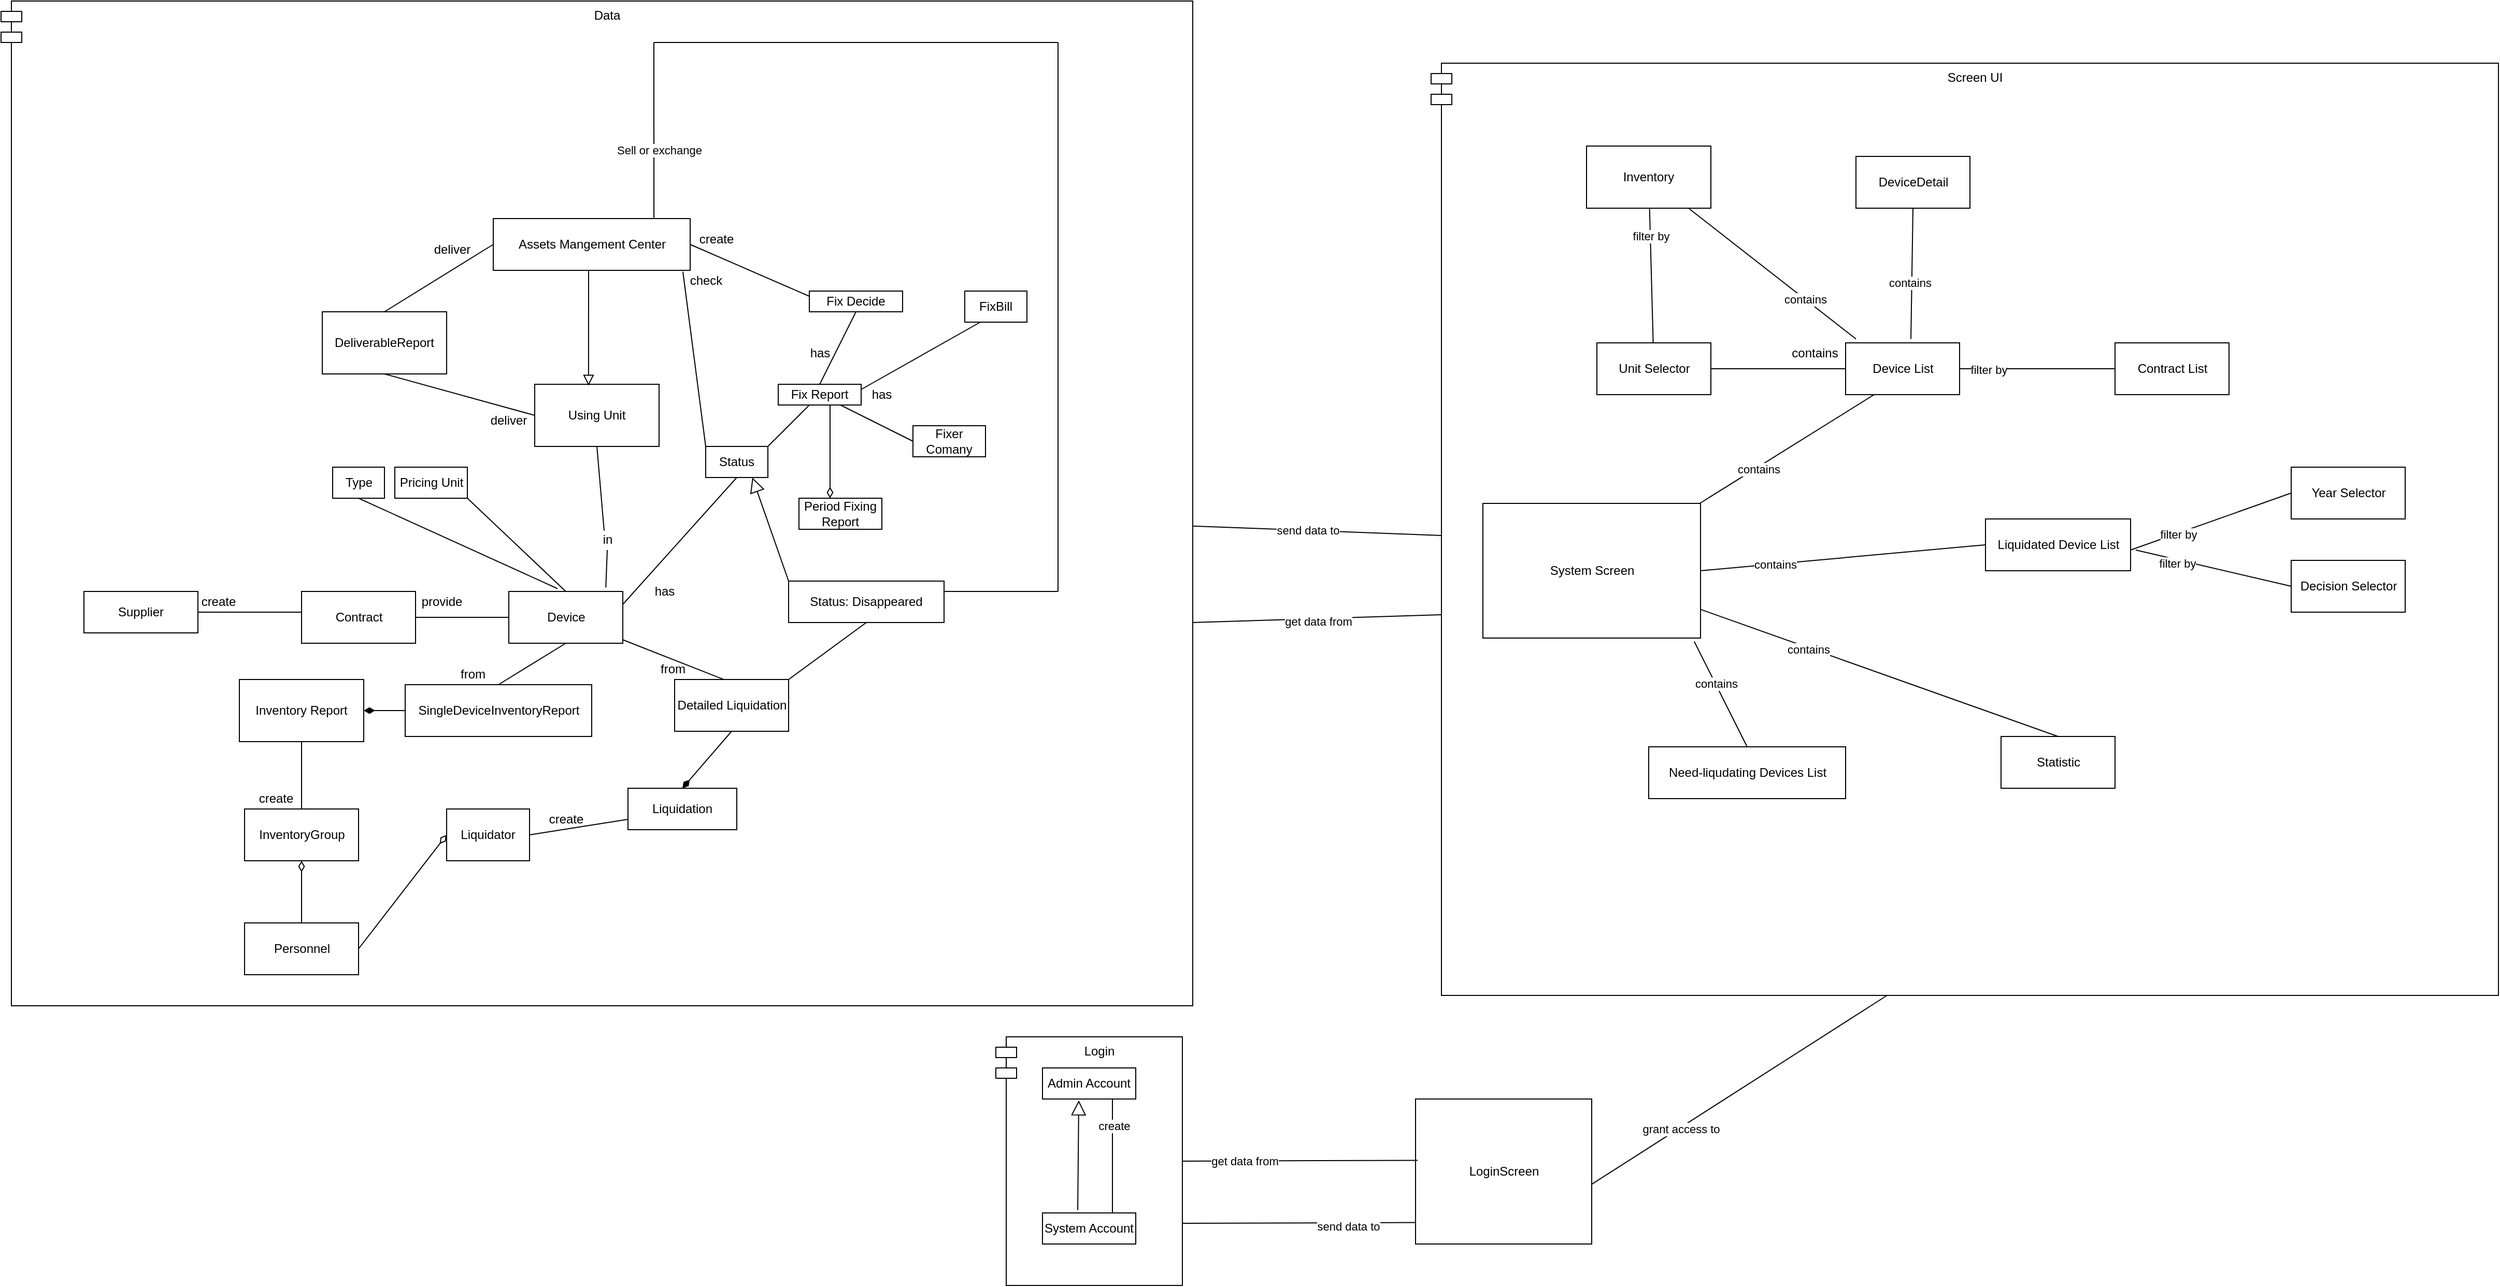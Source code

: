 <mxfile version="15.9.1" type="device" pages="3"><diagram id="vOeEa5Z1XblJd_3fIkoP" name="Conceptual"><mxGraphModel dx="2128" dy="1671" grid="1" gridSize="10" guides="1" tooltips="1" connect="1" arrows="1" fold="1" page="1" pageScale="1" pageWidth="850" pageHeight="1100" math="0" shadow="0"><root><mxCell id="0"/><mxCell id="1" parent="0"/><mxCell id="VMxm6SjC91JxupthfkJj-220" value="" style="group" parent="1" vertex="1" connectable="0"><mxGeometry x="700" y="120" width="180" height="240" as="geometry"/></mxCell><mxCell id="VMxm6SjC91JxupthfkJj-219" value="Login" style="shape=module;align=left;spacingLeft=20;align=center;verticalAlign=top;" parent="VMxm6SjC91JxupthfkJj-220" vertex="1"><mxGeometry width="180" height="240" as="geometry"/></mxCell><mxCell id="VMxm6SjC91JxupthfkJj-125" value="System Account" style="rounded=0;whiteSpace=wrap;html=1;" parent="VMxm6SjC91JxupthfkJj-220" vertex="1"><mxGeometry x="45" y="170" width="90" height="30" as="geometry"/></mxCell><mxCell id="VMxm6SjC91JxupthfkJj-126" value="Admin Account" style="rounded=0;whiteSpace=wrap;html=1;" parent="VMxm6SjC91JxupthfkJj-220" vertex="1"><mxGeometry x="45" y="30" width="90" height="30" as="geometry"/></mxCell><mxCell id="VMxm6SjC91JxupthfkJj-128" value="" style="endArrow=none;html=1;rounded=0;entryX=0.75;entryY=1;entryDx=0;entryDy=0;exitX=0.75;exitY=0;exitDx=0;exitDy=0;" parent="VMxm6SjC91JxupthfkJj-220" source="VMxm6SjC91JxupthfkJj-125" target="VMxm6SjC91JxupthfkJj-126" edge="1"><mxGeometry width="50" height="50" relative="1" as="geometry"><mxPoint x="-60" y="370" as="sourcePoint"/><mxPoint x="-10" y="320" as="targetPoint"/></mxGeometry></mxCell><mxCell id="VMxm6SjC91JxupthfkJj-129" value="create" style="edgeLabel;html=1;align=center;verticalAlign=middle;resizable=0;points=[];" parent="VMxm6SjC91JxupthfkJj-128" vertex="1" connectable="0"><mxGeometry x="0.527" relative="1" as="geometry"><mxPoint x="1" as="offset"/></mxGeometry></mxCell><mxCell id="VMxm6SjC91JxupthfkJj-130" value="" style="edgeStyle=none;html=1;endSize=12;endArrow=block;endFill=0;rounded=0;exitX=0.378;exitY=-0.092;exitDx=0;exitDy=0;exitPerimeter=0;entryX=0.389;entryY=1.042;entryDx=0;entryDy=0;entryPerimeter=0;" parent="VMxm6SjC91JxupthfkJj-220" source="VMxm6SjC91JxupthfkJj-125" target="VMxm6SjC91JxupthfkJj-126" edge="1"><mxGeometry width="160" relative="1" as="geometry"><mxPoint x="-120" y="340" as="sourcePoint"/><mxPoint x="40" y="340" as="targetPoint"/></mxGeometry></mxCell><mxCell id="VMxm6SjC91JxupthfkJj-222" value="" style="group" parent="1" vertex="1" connectable="0"><mxGeometry x="-260" y="-880" width="1150" height="970" as="geometry"/></mxCell><mxCell id="VMxm6SjC91JxupthfkJj-218" value="Data" style="shape=module;align=left;spacingLeft=20;align=center;verticalAlign=top;" parent="VMxm6SjC91JxupthfkJj-222" vertex="1"><mxGeometry width="1150" height="970" as="geometry"/></mxCell><mxCell id="VMxm6SjC91JxupthfkJj-8" value="Device" style="html=1;" parent="VMxm6SjC91JxupthfkJj-222" vertex="1"><mxGeometry x="490" y="570" width="110" height="50" as="geometry"/></mxCell><mxCell id="VMxm6SjC91JxupthfkJj-11" value="Pricing Unit" style="html=1;" parent="VMxm6SjC91JxupthfkJj-222" vertex="1"><mxGeometry x="380" y="450" width="70" height="30" as="geometry"/></mxCell><mxCell id="VMxm6SjC91JxupthfkJj-12" value="Contract" style="html=1;" parent="VMxm6SjC91JxupthfkJj-222" vertex="1"><mxGeometry x="290" y="570" width="110" height="50" as="geometry"/></mxCell><mxCell id="VMxm6SjC91JxupthfkJj-13" value="Type" style="html=1;" parent="VMxm6SjC91JxupthfkJj-222" vertex="1"><mxGeometry x="320" y="450" width="50" height="30" as="geometry"/></mxCell><mxCell id="VMxm6SjC91JxupthfkJj-18" value="Supplier" style="rounded=0;whiteSpace=wrap;html=1;" parent="VMxm6SjC91JxupthfkJj-222" vertex="1"><mxGeometry x="80" y="570" width="110" height="40" as="geometry"/></mxCell><mxCell id="VMxm6SjC91JxupthfkJj-21" value="" style="endArrow=none;html=1;rounded=0;entryX=1;entryY=0.5;entryDx=0;entryDy=0;exitX=0;exitY=0.5;exitDx=0;exitDy=0;" parent="VMxm6SjC91JxupthfkJj-222" source="VMxm6SjC91JxupthfkJj-8" target="VMxm6SjC91JxupthfkJj-12" edge="1"><mxGeometry width="50" height="50" relative="1" as="geometry"><mxPoint x="580" y="780" as="sourcePoint"/><mxPoint x="630" y="730" as="targetPoint"/></mxGeometry></mxCell><mxCell id="VMxm6SjC91JxupthfkJj-22" value="provide" style="text;html=1;align=center;verticalAlign=middle;resizable=0;points=[];autosize=1;strokeColor=none;fillColor=none;" parent="VMxm6SjC91JxupthfkJj-222" vertex="1"><mxGeometry x="400" y="570" width="50" height="20" as="geometry"/></mxCell><mxCell id="VMxm6SjC91JxupthfkJj-23" value="Inventory Report" style="rounded=0;whiteSpace=wrap;html=1;" parent="VMxm6SjC91JxupthfkJj-222" vertex="1"><mxGeometry x="230" y="655" width="120" height="60" as="geometry"/></mxCell><mxCell id="VMxm6SjC91JxupthfkJj-26" value="SingleDeviceInventoryReport" style="html=1;" parent="VMxm6SjC91JxupthfkJj-222" vertex="1"><mxGeometry x="390" y="660" width="180" height="50" as="geometry"/></mxCell><mxCell id="VMxm6SjC91JxupthfkJj-28" value="" style="endArrow=none;html=1;rounded=0;entryX=0.5;entryY=1;entryDx=0;entryDy=0;exitX=0.5;exitY=0;exitDx=0;exitDy=0;" parent="VMxm6SjC91JxupthfkJj-222" source="VMxm6SjC91JxupthfkJj-26" target="VMxm6SjC91JxupthfkJj-8" edge="1"><mxGeometry width="50" height="50" relative="1" as="geometry"><mxPoint x="580" y="780" as="sourcePoint"/><mxPoint x="630" y="730" as="targetPoint"/></mxGeometry></mxCell><mxCell id="VMxm6SjC91JxupthfkJj-29" value="from" style="text;html=1;align=center;verticalAlign=middle;resizable=0;points=[];autosize=1;strokeColor=none;fillColor=none;" parent="VMxm6SjC91JxupthfkJj-222" vertex="1"><mxGeometry x="435" y="640" width="40" height="20" as="geometry"/></mxCell><mxCell id="VMxm6SjC91JxupthfkJj-30" value="" style="endArrow=none;startArrow=diamondThin;endFill=0;startFill=1;html=1;verticalAlign=bottom;labelBackgroundColor=none;strokeWidth=1;startSize=8;endSize=8;rounded=0;exitX=1;exitY=0.5;exitDx=0;exitDy=0;entryX=0;entryY=0.5;entryDx=0;entryDy=0;" parent="VMxm6SjC91JxupthfkJj-222" source="VMxm6SjC91JxupthfkJj-23" target="VMxm6SjC91JxupthfkJj-26" edge="1"><mxGeometry width="160" relative="1" as="geometry"><mxPoint x="520" y="750" as="sourcePoint"/><mxPoint x="680" y="750" as="targetPoint"/></mxGeometry></mxCell><mxCell id="VMxm6SjC91JxupthfkJj-31" value="InventoryGroup" style="html=1;" parent="VMxm6SjC91JxupthfkJj-222" vertex="1"><mxGeometry x="235" y="780" width="110" height="50" as="geometry"/></mxCell><mxCell id="VMxm6SjC91JxupthfkJj-32" value="Personnel" style="html=1;" parent="VMxm6SjC91JxupthfkJj-222" vertex="1"><mxGeometry x="235" y="890" width="110" height="50" as="geometry"/></mxCell><mxCell id="VMxm6SjC91JxupthfkJj-33" value="" style="endArrow=none;html=1;rounded=0;exitX=0.5;exitY=0;exitDx=0;exitDy=0;entryX=0.5;entryY=1;entryDx=0;entryDy=0;" parent="VMxm6SjC91JxupthfkJj-222" source="VMxm6SjC91JxupthfkJj-31" target="VMxm6SjC91JxupthfkJj-23" edge="1"><mxGeometry width="50" height="50" relative="1" as="geometry"><mxPoint x="580" y="780" as="sourcePoint"/><mxPoint x="630" y="730" as="targetPoint"/></mxGeometry></mxCell><mxCell id="VMxm6SjC91JxupthfkJj-34" value="" style="endArrow=none;startArrow=diamondThin;endFill=0;startFill=0;html=1;verticalAlign=bottom;labelBackgroundColor=none;strokeWidth=1;startSize=8;endSize=8;rounded=0;exitX=0.5;exitY=1;exitDx=0;exitDy=0;entryX=0.5;entryY=0;entryDx=0;entryDy=0;" parent="VMxm6SjC91JxupthfkJj-222" source="VMxm6SjC91JxupthfkJj-31" target="VMxm6SjC91JxupthfkJj-32" edge="1"><mxGeometry width="160" relative="1" as="geometry"><mxPoint x="520" y="750" as="sourcePoint"/><mxPoint x="340" y="880" as="targetPoint"/></mxGeometry></mxCell><mxCell id="VMxm6SjC91JxupthfkJj-35" value="create" style="text;html=1;align=center;verticalAlign=middle;resizable=0;points=[];autosize=1;strokeColor=none;fillColor=none;" parent="VMxm6SjC91JxupthfkJj-222" vertex="1"><mxGeometry x="240" y="760" width="50" height="20" as="geometry"/></mxCell><mxCell id="VMxm6SjC91JxupthfkJj-37" value="Detailed Liquidation" style="html=1;" parent="VMxm6SjC91JxupthfkJj-222" vertex="1"><mxGeometry x="650" y="655" width="110" height="50" as="geometry"/></mxCell><mxCell id="VMxm6SjC91JxupthfkJj-38" value="" style="endArrow=none;html=1;rounded=0;exitX=0.436;exitY=0.004;exitDx=0;exitDy=0;exitPerimeter=0;" parent="VMxm6SjC91JxupthfkJj-222" source="VMxm6SjC91JxupthfkJj-37" target="VMxm6SjC91JxupthfkJj-8" edge="1"><mxGeometry width="50" height="50" relative="1" as="geometry"><mxPoint x="580" y="780" as="sourcePoint"/><mxPoint x="630" y="730" as="targetPoint"/></mxGeometry></mxCell><mxCell id="VMxm6SjC91JxupthfkJj-39" value="from" style="text;html=1;align=center;verticalAlign=middle;resizable=0;points=[];autosize=1;strokeColor=none;fillColor=none;" parent="VMxm6SjC91JxupthfkJj-222" vertex="1"><mxGeometry x="627.5" y="635" width="40" height="20" as="geometry"/></mxCell><mxCell id="VMxm6SjC91JxupthfkJj-40" value="Liquidation" style="rounded=0;whiteSpace=wrap;html=1;" parent="VMxm6SjC91JxupthfkJj-222" vertex="1"><mxGeometry x="605" y="760" width="105" height="40" as="geometry"/></mxCell><mxCell id="VMxm6SjC91JxupthfkJj-41" value="" style="endArrow=none;startArrow=diamondThin;endFill=0;startFill=1;html=1;verticalAlign=bottom;labelBackgroundColor=none;strokeWidth=1;startSize=8;endSize=8;rounded=0;entryX=0.5;entryY=1;entryDx=0;entryDy=0;exitX=0.5;exitY=0;exitDx=0;exitDy=0;" parent="VMxm6SjC91JxupthfkJj-222" source="VMxm6SjC91JxupthfkJj-40" target="VMxm6SjC91JxupthfkJj-37" edge="1"><mxGeometry width="160" relative="1" as="geometry"><mxPoint x="520" y="750" as="sourcePoint"/><mxPoint x="680" y="750" as="targetPoint"/></mxGeometry></mxCell><mxCell id="VMxm6SjC91JxupthfkJj-42" value="Liquidator" style="rounded=0;whiteSpace=wrap;html=1;" parent="VMxm6SjC91JxupthfkJj-222" vertex="1"><mxGeometry x="430" y="780" width="80" height="50" as="geometry"/></mxCell><mxCell id="VMxm6SjC91JxupthfkJj-44" value="" style="endArrow=none;startArrow=diamondThin;endFill=0;startFill=0;html=1;verticalAlign=bottom;labelBackgroundColor=none;strokeWidth=1;startSize=8;endSize=8;rounded=0;exitX=0;exitY=0.5;exitDx=0;exitDy=0;entryX=1;entryY=0.5;entryDx=0;entryDy=0;" parent="VMxm6SjC91JxupthfkJj-222" source="VMxm6SjC91JxupthfkJj-42" target="VMxm6SjC91JxupthfkJj-32" edge="1"><mxGeometry width="160" relative="1" as="geometry"><mxPoint x="520" y="900" as="sourcePoint"/><mxPoint x="680" y="900" as="targetPoint"/></mxGeometry></mxCell><mxCell id="VMxm6SjC91JxupthfkJj-45" value="" style="endArrow=none;html=1;rounded=0;exitX=1;exitY=0.5;exitDx=0;exitDy=0;entryX=0;entryY=0.75;entryDx=0;entryDy=0;" parent="VMxm6SjC91JxupthfkJj-222" source="VMxm6SjC91JxupthfkJj-42" target="VMxm6SjC91JxupthfkJj-40" edge="1"><mxGeometry width="50" height="50" relative="1" as="geometry"><mxPoint x="580" y="930" as="sourcePoint"/><mxPoint x="620" y="900" as="targetPoint"/></mxGeometry></mxCell><mxCell id="VMxm6SjC91JxupthfkJj-46" value="create" style="text;html=1;align=center;verticalAlign=middle;resizable=0;points=[];autosize=1;strokeColor=none;fillColor=none;" parent="VMxm6SjC91JxupthfkJj-222" vertex="1"><mxGeometry x="520" y="780" width="50" height="20" as="geometry"/></mxCell><mxCell id="VMxm6SjC91JxupthfkJj-47" value="Using Unit" style="rounded=0;whiteSpace=wrap;html=1;" parent="VMxm6SjC91JxupthfkJj-222" vertex="1"><mxGeometry x="515" y="370" width="120" height="60" as="geometry"/></mxCell><mxCell id="VMxm6SjC91JxupthfkJj-50" value="DeliverableReport" style="rounded=0;whiteSpace=wrap;html=1;" parent="VMxm6SjC91JxupthfkJj-222" vertex="1"><mxGeometry x="310" y="300" width="120" height="60" as="geometry"/></mxCell><mxCell id="VMxm6SjC91JxupthfkJj-51" value="" style="endArrow=none;html=1;rounded=0;exitX=0.4;exitY=0.063;exitDx=0;exitDy=0;exitPerimeter=0;entryX=0.5;entryY=1;entryDx=0;entryDy=0;startArrow=none;" parent="VMxm6SjC91JxupthfkJj-222" source="VMxm6SjC91JxupthfkJj-52" target="VMxm6SjC91JxupthfkJj-47" edge="1"><mxGeometry width="50" height="50" relative="1" as="geometry"><mxPoint x="510" y="500" as="sourcePoint"/><mxPoint x="560" y="450" as="targetPoint"/></mxGeometry></mxCell><mxCell id="VMxm6SjC91JxupthfkJj-53" value="" style="endArrow=block;html=1;rounded=0;align=center;verticalAlign=bottom;endFill=0;labelBackgroundColor=none;endSize=8;entryX=0.433;entryY=0.023;entryDx=0;entryDy=0;entryPerimeter=0;" parent="VMxm6SjC91JxupthfkJj-222" target="VMxm6SjC91JxupthfkJj-47" edge="1"><mxGeometry relative="1" as="geometry"><mxPoint x="567" y="260" as="sourcePoint"/><mxPoint x="505" y="400" as="targetPoint"/></mxGeometry></mxCell><mxCell id="VMxm6SjC91JxupthfkJj-55" value="Assets Mangement Center" style="html=1;" parent="VMxm6SjC91JxupthfkJj-222" vertex="1"><mxGeometry x="475" y="210" width="190" height="50" as="geometry"/></mxCell><mxCell id="VMxm6SjC91JxupthfkJj-57" value="" style="endArrow=none;html=1;rounded=0;entryX=0;entryY=0.5;entryDx=0;entryDy=0;exitX=0.5;exitY=1;exitDx=0;exitDy=0;" parent="VMxm6SjC91JxupthfkJj-222" source="VMxm6SjC91JxupthfkJj-50" target="VMxm6SjC91JxupthfkJj-47" edge="1"><mxGeometry width="50" height="50" relative="1" as="geometry"><mxPoint x="405" y="430" as="sourcePoint"/><mxPoint x="455" y="380" as="targetPoint"/></mxGeometry></mxCell><mxCell id="VMxm6SjC91JxupthfkJj-58" value="" style="endArrow=none;html=1;rounded=0;entryX=0;entryY=0.5;entryDx=0;entryDy=0;exitX=0.5;exitY=0;exitDx=0;exitDy=0;" parent="VMxm6SjC91JxupthfkJj-222" source="VMxm6SjC91JxupthfkJj-50" target="VMxm6SjC91JxupthfkJj-55" edge="1"><mxGeometry width="50" height="50" relative="1" as="geometry"><mxPoint x="405" y="430" as="sourcePoint"/><mxPoint x="455" y="380" as="targetPoint"/></mxGeometry></mxCell><mxCell id="VMxm6SjC91JxupthfkJj-59" value="deliver" style="text;html=1;align=center;verticalAlign=middle;resizable=0;points=[];autosize=1;strokeColor=none;fillColor=none;" parent="VMxm6SjC91JxupthfkJj-222" vertex="1"><mxGeometry x="410" y="230" width="50" height="20" as="geometry"/></mxCell><mxCell id="VMxm6SjC91JxupthfkJj-60" value="deliver" style="text;html=1;strokeColor=none;fillColor=none;align=center;verticalAlign=middle;whiteSpace=wrap;rounded=0;" parent="VMxm6SjC91JxupthfkJj-222" vertex="1"><mxGeometry x="460" y="390" width="60" height="30" as="geometry"/></mxCell><mxCell id="VMxm6SjC91JxupthfkJj-92" value="" style="endArrow=none;html=1;rounded=0;entryX=1;entryY=0.5;entryDx=0;entryDy=0;" parent="VMxm6SjC91JxupthfkJj-222" target="VMxm6SjC91JxupthfkJj-18" edge="1"><mxGeometry width="50" height="50" relative="1" as="geometry"><mxPoint x="290" y="590" as="sourcePoint"/><mxPoint x="820" y="530" as="targetPoint"/></mxGeometry></mxCell><mxCell id="VMxm6SjC91JxupthfkJj-93" value="create" style="text;html=1;strokeColor=none;fillColor=none;align=center;verticalAlign=middle;whiteSpace=wrap;rounded=0;" parent="VMxm6SjC91JxupthfkJj-222" vertex="1"><mxGeometry x="180" y="565" width="60" height="30" as="geometry"/></mxCell><mxCell id="VMxm6SjC91JxupthfkJj-94" value="" style="endArrow=none;html=1;rounded=0;entryX=1;entryY=1;entryDx=0;entryDy=0;exitX=0.5;exitY=0;exitDx=0;exitDy=0;" parent="VMxm6SjC91JxupthfkJj-222" source="VMxm6SjC91JxupthfkJj-8" target="VMxm6SjC91JxupthfkJj-11" edge="1"><mxGeometry width="50" height="50" relative="1" as="geometry"><mxPoint x="770" y="580" as="sourcePoint"/><mxPoint x="820" y="530" as="targetPoint"/></mxGeometry></mxCell><mxCell id="VMxm6SjC91JxupthfkJj-95" value="" style="endArrow=none;html=1;rounded=0;entryX=0.5;entryY=1;entryDx=0;entryDy=0;exitX=0.427;exitY=-0.055;exitDx=0;exitDy=0;exitPerimeter=0;" parent="VMxm6SjC91JxupthfkJj-222" source="VMxm6SjC91JxupthfkJj-8" target="VMxm6SjC91JxupthfkJj-13" edge="1"><mxGeometry width="50" height="50" relative="1" as="geometry"><mxPoint x="770" y="580" as="sourcePoint"/><mxPoint x="820" y="530" as="targetPoint"/></mxGeometry></mxCell><mxCell id="VMxm6SjC91JxupthfkJj-104" value="Status" style="rounded=0;whiteSpace=wrap;html=1;" parent="VMxm6SjC91JxupthfkJj-222" vertex="1"><mxGeometry x="680" y="430" width="60" height="30" as="geometry"/></mxCell><mxCell id="VMxm6SjC91JxupthfkJj-105" value="" style="endArrow=none;html=1;rounded=0;exitX=1;exitY=0.25;exitDx=0;exitDy=0;entryX=0.5;entryY=1;entryDx=0;entryDy=0;" parent="VMxm6SjC91JxupthfkJj-222" source="VMxm6SjC91JxupthfkJj-8" target="VMxm6SjC91JxupthfkJj-104" edge="1"><mxGeometry width="50" height="50" relative="1" as="geometry"><mxPoint x="770" y="580" as="sourcePoint"/><mxPoint x="750" y="440" as="targetPoint"/></mxGeometry></mxCell><mxCell id="VMxm6SjC91JxupthfkJj-106" value="has" style="text;html=1;align=center;verticalAlign=middle;resizable=0;points=[];autosize=1;strokeColor=none;fillColor=none;" parent="VMxm6SjC91JxupthfkJj-222" vertex="1"><mxGeometry x="625" y="560" width="30" height="20" as="geometry"/></mxCell><mxCell id="VMxm6SjC91JxupthfkJj-107" value="" style="endArrow=none;html=1;rounded=0;exitX=0.963;exitY=1.025;exitDx=0;exitDy=0;exitPerimeter=0;entryX=0;entryY=0;entryDx=0;entryDy=0;" parent="VMxm6SjC91JxupthfkJj-222" source="VMxm6SjC91JxupthfkJj-55" target="VMxm6SjC91JxupthfkJj-104" edge="1"><mxGeometry width="50" height="50" relative="1" as="geometry"><mxPoint x="700" y="410" as="sourcePoint"/><mxPoint x="750" y="360" as="targetPoint"/></mxGeometry></mxCell><mxCell id="VMxm6SjC91JxupthfkJj-108" value="check" style="text;html=1;align=center;verticalAlign=middle;resizable=0;points=[];autosize=1;strokeColor=none;fillColor=none;" parent="VMxm6SjC91JxupthfkJj-222" vertex="1"><mxGeometry x="655" y="260" width="50" height="20" as="geometry"/></mxCell><mxCell id="VMxm6SjC91JxupthfkJj-109" value="" style="endArrow=none;html=1;rounded=0;exitX=1;exitY=0;exitDx=0;exitDy=0;" parent="VMxm6SjC91JxupthfkJj-222" source="VMxm6SjC91JxupthfkJj-104" target="VMxm6SjC91JxupthfkJj-110" edge="1"><mxGeometry width="50" height="50" relative="1" as="geometry"><mxPoint x="700" y="410" as="sourcePoint"/><mxPoint x="780" y="370" as="targetPoint"/></mxGeometry></mxCell><mxCell id="VMxm6SjC91JxupthfkJj-110" value="Fix Report" style="rounded=0;whiteSpace=wrap;html=1;" parent="VMxm6SjC91JxupthfkJj-222" vertex="1"><mxGeometry x="750" y="370" width="80" height="20" as="geometry"/></mxCell><mxCell id="VMxm6SjC91JxupthfkJj-111" value="FixBill" style="rounded=0;whiteSpace=wrap;html=1;" parent="VMxm6SjC91JxupthfkJj-222" vertex="1"><mxGeometry x="930" y="280" width="60" height="30" as="geometry"/></mxCell><mxCell id="VMxm6SjC91JxupthfkJj-112" value="" style="endArrow=none;html=1;rounded=0;entryX=0.25;entryY=1;entryDx=0;entryDy=0;exitX=1;exitY=0.25;exitDx=0;exitDy=0;" parent="VMxm6SjC91JxupthfkJj-222" source="VMxm6SjC91JxupthfkJj-110" target="VMxm6SjC91JxupthfkJj-111" edge="1"><mxGeometry width="50" height="50" relative="1" as="geometry"><mxPoint x="700" y="410" as="sourcePoint"/><mxPoint x="750" y="360" as="targetPoint"/></mxGeometry></mxCell><mxCell id="VMxm6SjC91JxupthfkJj-113" value="Fix Decide" style="rounded=0;whiteSpace=wrap;html=1;" parent="VMxm6SjC91JxupthfkJj-222" vertex="1"><mxGeometry x="780" y="280" width="90" height="20" as="geometry"/></mxCell><mxCell id="VMxm6SjC91JxupthfkJj-114" value="has" style="text;html=1;strokeColor=none;fillColor=none;align=center;verticalAlign=middle;whiteSpace=wrap;rounded=0;" parent="VMxm6SjC91JxupthfkJj-222" vertex="1"><mxGeometry x="820" y="365" width="60" height="30" as="geometry"/></mxCell><mxCell id="VMxm6SjC91JxupthfkJj-115" value="" style="endArrow=none;html=1;rounded=0;entryX=0.5;entryY=1;entryDx=0;entryDy=0;exitX=0.5;exitY=0;exitDx=0;exitDy=0;" parent="VMxm6SjC91JxupthfkJj-222" source="VMxm6SjC91JxupthfkJj-110" target="VMxm6SjC91JxupthfkJj-113" edge="1"><mxGeometry width="50" height="50" relative="1" as="geometry"><mxPoint x="700" y="410" as="sourcePoint"/><mxPoint x="750" y="360" as="targetPoint"/></mxGeometry></mxCell><mxCell id="VMxm6SjC91JxupthfkJj-116" value="has" style="text;html=1;align=center;verticalAlign=middle;resizable=0;points=[];autosize=1;strokeColor=none;fillColor=none;" parent="VMxm6SjC91JxupthfkJj-222" vertex="1"><mxGeometry x="775" y="330" width="30" height="20" as="geometry"/></mxCell><mxCell id="VMxm6SjC91JxupthfkJj-118" value="Fixer Comany" style="rounded=0;whiteSpace=wrap;html=1;" parent="VMxm6SjC91JxupthfkJj-222" vertex="1"><mxGeometry x="880" y="410" width="70" height="30" as="geometry"/></mxCell><mxCell id="VMxm6SjC91JxupthfkJj-119" value="" style="endArrow=none;html=1;rounded=0;entryX=0;entryY=0.5;entryDx=0;entryDy=0;exitX=0.75;exitY=1;exitDx=0;exitDy=0;" parent="VMxm6SjC91JxupthfkJj-222" source="VMxm6SjC91JxupthfkJj-110" target="VMxm6SjC91JxupthfkJj-118" edge="1"><mxGeometry width="50" height="50" relative="1" as="geometry"><mxPoint x="700" y="400" as="sourcePoint"/><mxPoint x="750" y="350" as="targetPoint"/></mxGeometry></mxCell><mxCell id="VMxm6SjC91JxupthfkJj-120" value="" style="endArrow=none;html=1;rounded=0;entryX=0;entryY=0.25;entryDx=0;entryDy=0;exitX=1;exitY=0.5;exitDx=0;exitDy=0;" parent="VMxm6SjC91JxupthfkJj-222" source="VMxm6SjC91JxupthfkJj-55" target="VMxm6SjC91JxupthfkJj-113" edge="1"><mxGeometry width="50" height="50" relative="1" as="geometry"><mxPoint x="700" y="400" as="sourcePoint"/><mxPoint x="750" y="350" as="targetPoint"/></mxGeometry></mxCell><mxCell id="VMxm6SjC91JxupthfkJj-121" value="create" style="text;html=1;align=center;verticalAlign=middle;resizable=0;points=[];autosize=1;strokeColor=none;fillColor=none;" parent="VMxm6SjC91JxupthfkJj-222" vertex="1"><mxGeometry x="665" y="220" width="50" height="20" as="geometry"/></mxCell><mxCell id="VMxm6SjC91JxupthfkJj-122" value="Period Fixing Report" style="rounded=0;whiteSpace=wrap;html=1;" parent="VMxm6SjC91JxupthfkJj-222" vertex="1"><mxGeometry x="770" y="480" width="80" height="30" as="geometry"/></mxCell><mxCell id="VMxm6SjC91JxupthfkJj-124" value="" style="endArrow=none;startArrow=diamondThin;endFill=0;startFill=0;html=1;verticalAlign=bottom;labelBackgroundColor=none;strokeWidth=1;startSize=8;endSize=8;rounded=0;exitX=0.375;exitY=0;exitDx=0;exitDy=0;exitPerimeter=0;" parent="VMxm6SjC91JxupthfkJj-222" source="VMxm6SjC91JxupthfkJj-122" edge="1"><mxGeometry width="160" relative="1" as="geometry"><mxPoint x="640" y="380" as="sourcePoint"/><mxPoint x="800" y="390" as="targetPoint"/></mxGeometry></mxCell><mxCell id="VMxm6SjC91JxupthfkJj-52" value="in" style="text;html=1;align=center;verticalAlign=middle;resizable=0;points=[];autosize=1;strokeColor=none;fillColor=none;" parent="VMxm6SjC91JxupthfkJj-222" vertex="1"><mxGeometry x="570" y="510" width="30" height="20" as="geometry"/></mxCell><mxCell id="VMxm6SjC91JxupthfkJj-203" value="" style="endArrow=none;html=1;rounded=0;exitX=0.851;exitY=-0.076;exitDx=0;exitDy=0;exitPerimeter=0;entryX=0.5;entryY=1;entryDx=0;entryDy=0;" parent="VMxm6SjC91JxupthfkJj-222" source="VMxm6SjC91JxupthfkJj-8" target="VMxm6SjC91JxupthfkJj-52" edge="1"><mxGeometry width="50" height="50" relative="1" as="geometry"><mxPoint x="583.61" y="566.2" as="sourcePoint"/><mxPoint x="575" y="430" as="targetPoint"/></mxGeometry></mxCell><mxCell id="VMxm6SjC91JxupthfkJj-204" value="Status: Disappeared" style="rounded=0;whiteSpace=wrap;html=1;" parent="VMxm6SjC91JxupthfkJj-222" vertex="1"><mxGeometry x="760" y="560" width="150" height="40" as="geometry"/></mxCell><mxCell id="VMxm6SjC91JxupthfkJj-211" value="" style="edgeStyle=none;html=1;endSize=12;endArrow=block;endFill=0;rounded=0;entryX=0.75;entryY=1;entryDx=0;entryDy=0;exitX=0;exitY=0;exitDx=0;exitDy=0;" parent="VMxm6SjC91JxupthfkJj-222" source="VMxm6SjC91JxupthfkJj-204" target="VMxm6SjC91JxupthfkJj-104" edge="1"><mxGeometry width="160" relative="1" as="geometry"><mxPoint x="750" y="510" as="sourcePoint"/><mxPoint x="910" y="510" as="targetPoint"/></mxGeometry></mxCell><mxCell id="VMxm6SjC91JxupthfkJj-212" value="" style="endArrow=none;html=1;rounded=0;exitX=1;exitY=0;exitDx=0;exitDy=0;entryX=0.5;entryY=1;entryDx=0;entryDy=0;" parent="VMxm6SjC91JxupthfkJj-222" source="VMxm6SjC91JxupthfkJj-37" target="VMxm6SjC91JxupthfkJj-204" edge="1"><mxGeometry width="50" height="50" relative="1" as="geometry"><mxPoint x="810" y="530" as="sourcePoint"/><mxPoint x="860" y="480" as="targetPoint"/></mxGeometry></mxCell><mxCell id="VMxm6SjC91JxupthfkJj-213" value="" style="endArrow=none;html=1;rounded=0;exitX=0.816;exitY=-0.015;exitDx=0;exitDy=0;exitPerimeter=0;" parent="VMxm6SjC91JxupthfkJj-222" source="VMxm6SjC91JxupthfkJj-55" edge="1"><mxGeometry width="50" height="50" relative="1" as="geometry"><mxPoint x="810" y="340" as="sourcePoint"/><mxPoint x="630" y="40" as="targetPoint"/></mxGeometry></mxCell><mxCell id="VMxm6SjC91JxupthfkJj-214" value="Sell or exchange" style="edgeLabel;html=1;align=center;verticalAlign=middle;resizable=0;points=[];" parent="VMxm6SjC91JxupthfkJj-213" vertex="1" connectable="0"><mxGeometry x="-0.229" y="-5" relative="1" as="geometry"><mxPoint as="offset"/></mxGeometry></mxCell><mxCell id="VMxm6SjC91JxupthfkJj-215" value="" style="endArrow=none;html=1;rounded=0;" parent="VMxm6SjC91JxupthfkJj-222" edge="1"><mxGeometry width="50" height="50" relative="1" as="geometry"><mxPoint x="630" y="40" as="sourcePoint"/><mxPoint x="1020" y="40" as="targetPoint"/></mxGeometry></mxCell><mxCell id="VMxm6SjC91JxupthfkJj-216" value="" style="endArrow=none;html=1;rounded=0;" parent="VMxm6SjC91JxupthfkJj-222" edge="1"><mxGeometry width="50" height="50" relative="1" as="geometry"><mxPoint x="1020" y="570" as="sourcePoint"/><mxPoint x="1020" y="40" as="targetPoint"/></mxGeometry></mxCell><mxCell id="VMxm6SjC91JxupthfkJj-217" value="" style="endArrow=none;html=1;rounded=0;exitX=1;exitY=0.25;exitDx=0;exitDy=0;" parent="VMxm6SjC91JxupthfkJj-222" source="VMxm6SjC91JxupthfkJj-204" edge="1"><mxGeometry width="50" height="50" relative="1" as="geometry"><mxPoint x="810" y="340" as="sourcePoint"/><mxPoint x="1020" y="570" as="targetPoint"/></mxGeometry></mxCell><mxCell id="VMxm6SjC91JxupthfkJj-221" style="edgeStyle=orthogonalEdgeStyle;rounded=0;orthogonalLoop=1;jettySize=auto;html=1;exitX=0.5;exitY=1;exitDx=0;exitDy=0;" parent="VMxm6SjC91JxupthfkJj-222" source="VMxm6SjC91JxupthfkJj-111" target="VMxm6SjC91JxupthfkJj-111" edge="1"><mxGeometry relative="1" as="geometry"/></mxCell><mxCell id="VMxm6SjC91JxupthfkJj-229" value="LoginScreen" style="html=1;" parent="1" vertex="1"><mxGeometry x="1105" y="180" width="170" height="140" as="geometry"/></mxCell><mxCell id="VMxm6SjC91JxupthfkJj-230" value="" style="endArrow=none;html=1;rounded=0;entryX=0.012;entryY=0.423;entryDx=0;entryDy=0;entryPerimeter=0;" parent="1" target="VMxm6SjC91JxupthfkJj-229" edge="1"><mxGeometry width="50" height="50" relative="1" as="geometry"><mxPoint x="880" y="240" as="sourcePoint"/><mxPoint x="1170" y="60" as="targetPoint"/></mxGeometry></mxCell><mxCell id="VMxm6SjC91JxupthfkJj-231" value="get data from" style="edgeLabel;html=1;align=center;verticalAlign=middle;resizable=0;points=[];" parent="VMxm6SjC91JxupthfkJj-230" vertex="1" connectable="0"><mxGeometry x="-0.85" y="-1" relative="1" as="geometry"><mxPoint x="43" y="-1" as="offset"/></mxGeometry></mxCell><mxCell id="VMxm6SjC91JxupthfkJj-232" value="" style="endArrow=none;html=1;rounded=0;entryX=0;entryY=0.852;entryDx=0;entryDy=0;entryPerimeter=0;" parent="1" target="VMxm6SjC91JxupthfkJj-229" edge="1"><mxGeometry width="50" height="50" relative="1" as="geometry"><mxPoint x="880" y="300" as="sourcePoint"/><mxPoint x="1170" y="60" as="targetPoint"/></mxGeometry></mxCell><mxCell id="VMxm6SjC91JxupthfkJj-233" value="send data to" style="edgeLabel;html=1;align=center;verticalAlign=middle;resizable=0;points=[];" parent="VMxm6SjC91JxupthfkJj-232" vertex="1" connectable="0"><mxGeometry x="0.422" y="-3" relative="1" as="geometry"><mxPoint as="offset"/></mxGeometry></mxCell><mxCell id="VMxm6SjC91JxupthfkJj-284" value="" style="endArrow=none;html=1;rounded=0;entryX=0;entryY=0.25;entryDx=0;entryDy=0;" parent="1" source="VMxm6SjC91JxupthfkJj-218" target="VMxm6SjC91JxupthfkJj-225" edge="1"><mxGeometry width="50" height="50" relative="1" as="geometry"><mxPoint x="1230" y="-290" as="sourcePoint"/><mxPoint x="1280" y="-340" as="targetPoint"/></mxGeometry></mxCell><mxCell id="VMxm6SjC91JxupthfkJj-285" value="send data to" style="edgeLabel;html=1;align=center;verticalAlign=middle;resizable=0;points=[];" parent="VMxm6SjC91JxupthfkJj-284" vertex="1" connectable="0"><mxGeometry x="-0.207" relative="1" as="geometry"><mxPoint as="offset"/></mxGeometry></mxCell><mxCell id="VMxm6SjC91JxupthfkJj-287" value="" style="endArrow=none;html=1;rounded=0;entryX=0;entryY=0.817;entryDx=0;entryDy=0;entryPerimeter=0;" parent="1" target="VMxm6SjC91JxupthfkJj-225" edge="1"><mxGeometry width="50" height="50" relative="1" as="geometry"><mxPoint x="890" y="-280" as="sourcePoint"/><mxPoint x="1280" y="-340" as="targetPoint"/></mxGeometry></mxCell><mxCell id="VMxm6SjC91JxupthfkJj-288" value="get data from" style="edgeLabel;html=1;align=center;verticalAlign=middle;resizable=0;points=[];" parent="VMxm6SjC91JxupthfkJj-287" vertex="1" connectable="0"><mxGeometry x="-0.136" y="-3" relative="1" as="geometry"><mxPoint as="offset"/></mxGeometry></mxCell><mxCell id="VMxm6SjC91JxupthfkJj-290" value="" style="group" parent="1" vertex="1" connectable="0"><mxGeometry x="1120" y="-820" width="1030" height="900" as="geometry"/></mxCell><mxCell id="VMxm6SjC91JxupthfkJj-289" value="Screen UI" style="shape=module;align=left;spacingLeft=20;align=center;verticalAlign=top;" parent="VMxm6SjC91JxupthfkJj-290" vertex="1"><mxGeometry width="1030" height="900" as="geometry"/></mxCell><mxCell id="VMxm6SjC91JxupthfkJj-225" value="System Screen" style="html=1;" parent="VMxm6SjC91JxupthfkJj-290" vertex="1"><mxGeometry x="50" y="425" width="210" height="130" as="geometry"/></mxCell><mxCell id="VMxm6SjC91JxupthfkJj-226" value="Device List" style="html=1;" parent="VMxm6SjC91JxupthfkJj-290" vertex="1"><mxGeometry x="400" y="270" width="110" height="50" as="geometry"/></mxCell><mxCell id="VMxm6SjC91JxupthfkJj-235" value="DeviceDetail" style="html=1;" parent="VMxm6SjC91JxupthfkJj-290" vertex="1"><mxGeometry x="410" y="90" width="110" height="50" as="geometry"/></mxCell><mxCell id="VMxm6SjC91JxupthfkJj-237" value="Liquidated Device List" style="html=1;" parent="VMxm6SjC91JxupthfkJj-290" vertex="1"><mxGeometry x="535" y="440" width="140" height="50" as="geometry"/></mxCell><mxCell id="VMxm6SjC91JxupthfkJj-245" value="Unit Selector" style="html=1;" parent="VMxm6SjC91JxupthfkJj-290" vertex="1"><mxGeometry x="160" y="270" width="110" height="50" as="geometry"/></mxCell><mxCell id="VMxm6SjC91JxupthfkJj-247" value="Contract List" style="html=1;" parent="VMxm6SjC91JxupthfkJj-290" vertex="1"><mxGeometry x="660" y="270" width="110" height="50" as="geometry"/></mxCell><mxCell id="VMxm6SjC91JxupthfkJj-248" value="" style="endArrow=none;html=1;rounded=0;entryX=0;entryY=0.5;entryDx=0;entryDy=0;exitX=1;exitY=0.5;exitDx=0;exitDy=0;" parent="VMxm6SjC91JxupthfkJj-290" source="VMxm6SjC91JxupthfkJj-245" target="VMxm6SjC91JxupthfkJj-226" edge="1"><mxGeometry width="50" height="50" relative="1" as="geometry"><mxPoint x="110" y="340" as="sourcePoint"/><mxPoint x="160" y="290" as="targetPoint"/></mxGeometry></mxCell><mxCell id="VMxm6SjC91JxupthfkJj-249" value="" style="endArrow=none;html=1;rounded=0;exitX=0;exitY=0.5;exitDx=0;exitDy=0;" parent="VMxm6SjC91JxupthfkJj-290" source="VMxm6SjC91JxupthfkJj-247" edge="1"><mxGeometry width="50" height="50" relative="1" as="geometry"><mxPoint x="110" y="340" as="sourcePoint"/><mxPoint x="510" y="295" as="targetPoint"/></mxGeometry></mxCell><mxCell id="VMxm6SjC91JxupthfkJj-269" value="filter by" style="edgeLabel;html=1;align=center;verticalAlign=middle;resizable=0;points=[];" parent="VMxm6SjC91JxupthfkJj-249" vertex="1" connectable="0"><mxGeometry x="0.627" y="1" relative="1" as="geometry"><mxPoint as="offset"/></mxGeometry></mxCell><mxCell id="VMxm6SjC91JxupthfkJj-250" value="contains" style="text;html=1;align=center;verticalAlign=middle;resizable=0;points=[];autosize=1;strokeColor=none;fillColor=none;" parent="VMxm6SjC91JxupthfkJj-290" vertex="1"><mxGeometry x="340" y="270" width="60" height="20" as="geometry"/></mxCell><mxCell id="VMxm6SjC91JxupthfkJj-255" value="" style="endArrow=none;html=1;rounded=0;entryX=0.5;entryY=1;entryDx=0;entryDy=0;exitX=0.573;exitY=-0.075;exitDx=0;exitDy=0;exitPerimeter=0;" parent="VMxm6SjC91JxupthfkJj-290" source="VMxm6SjC91JxupthfkJj-226" target="VMxm6SjC91JxupthfkJj-235" edge="1"><mxGeometry width="50" height="50" relative="1" as="geometry"><mxPoint x="110" y="340" as="sourcePoint"/><mxPoint x="160" y="290" as="targetPoint"/></mxGeometry></mxCell><mxCell id="VMxm6SjC91JxupthfkJj-256" value="contains" style="edgeLabel;html=1;align=center;verticalAlign=middle;resizable=0;points=[];" parent="VMxm6SjC91JxupthfkJj-255" vertex="1" connectable="0"><mxGeometry x="-0.141" y="2" relative="1" as="geometry"><mxPoint as="offset"/></mxGeometry></mxCell><mxCell id="VMxm6SjC91JxupthfkJj-258" value="Inventory" style="rounded=0;whiteSpace=wrap;html=1;" parent="VMxm6SjC91JxupthfkJj-290" vertex="1"><mxGeometry x="150" y="80" width="120" height="60" as="geometry"/></mxCell><mxCell id="VMxm6SjC91JxupthfkJj-259" value="Statistic" style="html=1;" parent="VMxm6SjC91JxupthfkJj-290" vertex="1"><mxGeometry x="550" y="650" width="110" height="50" as="geometry"/></mxCell><mxCell id="VMxm6SjC91JxupthfkJj-261" value="Year Selector" style="html=1;" parent="VMxm6SjC91JxupthfkJj-290" vertex="1"><mxGeometry x="830" y="390" width="110" height="50" as="geometry"/></mxCell><mxCell id="VMxm6SjC91JxupthfkJj-263" value="Decision Selector" style="html=1;" parent="VMxm6SjC91JxupthfkJj-290" vertex="1"><mxGeometry x="830" y="480" width="110" height="50" as="geometry"/></mxCell><mxCell id="VMxm6SjC91JxupthfkJj-265" value="" style="endArrow=none;html=1;rounded=0;entryX=0.091;entryY=-0.075;entryDx=0;entryDy=0;entryPerimeter=0;" parent="VMxm6SjC91JxupthfkJj-290" source="VMxm6SjC91JxupthfkJj-258" target="VMxm6SjC91JxupthfkJj-226" edge="1"><mxGeometry width="50" height="50" relative="1" as="geometry"><mxPoint x="110" y="340" as="sourcePoint"/><mxPoint x="160" y="290" as="targetPoint"/></mxGeometry></mxCell><mxCell id="VMxm6SjC91JxupthfkJj-266" value="contains" style="edgeLabel;html=1;align=center;verticalAlign=middle;resizable=0;points=[];" parent="VMxm6SjC91JxupthfkJj-265" vertex="1" connectable="0"><mxGeometry x="0.383" relative="1" as="geometry"><mxPoint as="offset"/></mxGeometry></mxCell><mxCell id="VMxm6SjC91JxupthfkJj-267" value="" style="endArrow=none;html=1;rounded=0;" parent="VMxm6SjC91JxupthfkJj-290" source="VMxm6SjC91JxupthfkJj-245" target="VMxm6SjC91JxupthfkJj-258" edge="1"><mxGeometry width="50" height="50" relative="1" as="geometry"><mxPoint x="110" y="340" as="sourcePoint"/><mxPoint x="160" y="290" as="targetPoint"/></mxGeometry></mxCell><mxCell id="VMxm6SjC91JxupthfkJj-268" value="filter by" style="edgeLabel;html=1;align=center;verticalAlign=middle;resizable=0;points=[];" parent="VMxm6SjC91JxupthfkJj-267" vertex="1" connectable="0"><mxGeometry x="0.584" relative="1" as="geometry"><mxPoint as="offset"/></mxGeometry></mxCell><mxCell id="VMxm6SjC91JxupthfkJj-270" value="Need-liqudating Devices List" style="html=1;" parent="VMxm6SjC91JxupthfkJj-290" vertex="1"><mxGeometry x="210" y="660" width="190" height="50" as="geometry"/></mxCell><mxCell id="VMxm6SjC91JxupthfkJj-271" value="" style="endArrow=none;html=1;rounded=0;entryX=0.25;entryY=1;entryDx=0;entryDy=0;" parent="VMxm6SjC91JxupthfkJj-290" source="VMxm6SjC91JxupthfkJj-225" target="VMxm6SjC91JxupthfkJj-226" edge="1"><mxGeometry width="50" height="50" relative="1" as="geometry"><mxPoint x="110" y="530" as="sourcePoint"/><mxPoint x="160" y="480" as="targetPoint"/></mxGeometry></mxCell><mxCell id="VMxm6SjC91JxupthfkJj-272" value="contains" style="edgeLabel;html=1;align=center;verticalAlign=middle;resizable=0;points=[];" parent="VMxm6SjC91JxupthfkJj-271" vertex="1" connectable="0"><mxGeometry x="-0.338" y="-2" relative="1" as="geometry"><mxPoint as="offset"/></mxGeometry></mxCell><mxCell id="VMxm6SjC91JxupthfkJj-273" value="" style="endArrow=none;html=1;rounded=0;entryX=0.971;entryY=1.025;entryDx=0;entryDy=0;entryPerimeter=0;exitX=0.5;exitY=0;exitDx=0;exitDy=0;" parent="VMxm6SjC91JxupthfkJj-290" source="VMxm6SjC91JxupthfkJj-270" target="VMxm6SjC91JxupthfkJj-225" edge="1"><mxGeometry width="50" height="50" relative="1" as="geometry"><mxPoint x="110" y="530" as="sourcePoint"/><mxPoint x="160" y="480" as="targetPoint"/></mxGeometry></mxCell><mxCell id="VMxm6SjC91JxupthfkJj-274" value="contains" style="edgeLabel;html=1;align=center;verticalAlign=middle;resizable=0;points=[];" parent="VMxm6SjC91JxupthfkJj-273" vertex="1" connectable="0"><mxGeometry x="0.202" relative="1" as="geometry"><mxPoint as="offset"/></mxGeometry></mxCell><mxCell id="VMxm6SjC91JxupthfkJj-275" value="" style="endArrow=none;html=1;rounded=0;entryX=0;entryY=0.5;entryDx=0;entryDy=0;exitX=1;exitY=0.5;exitDx=0;exitDy=0;" parent="VMxm6SjC91JxupthfkJj-290" source="VMxm6SjC91JxupthfkJj-225" target="VMxm6SjC91JxupthfkJj-237" edge="1"><mxGeometry width="50" height="50" relative="1" as="geometry"><mxPoint x="110" y="530" as="sourcePoint"/><mxPoint x="160" y="480" as="targetPoint"/></mxGeometry></mxCell><mxCell id="VMxm6SjC91JxupthfkJj-276" value="contains" style="edgeLabel;html=1;align=center;verticalAlign=middle;resizable=0;points=[];" parent="VMxm6SjC91JxupthfkJj-275" vertex="1" connectable="0"><mxGeometry x="-0.476" relative="1" as="geometry"><mxPoint as="offset"/></mxGeometry></mxCell><mxCell id="VMxm6SjC91JxupthfkJj-277" value="" style="endArrow=none;html=1;rounded=0;exitX=0;exitY=0.5;exitDx=0;exitDy=0;" parent="VMxm6SjC91JxupthfkJj-290" source="VMxm6SjC91JxupthfkJj-263" edge="1"><mxGeometry width="50" height="50" relative="1" as="geometry"><mxPoint x="700" y="540" as="sourcePoint"/><mxPoint x="680" y="470" as="targetPoint"/></mxGeometry></mxCell><mxCell id="VMxm6SjC91JxupthfkJj-280" value="filter by" style="edgeLabel;html=1;align=center;verticalAlign=middle;resizable=0;points=[];" parent="VMxm6SjC91JxupthfkJj-277" vertex="1" connectable="0"><mxGeometry x="0.459" y="3" relative="1" as="geometry"><mxPoint as="offset"/></mxGeometry></mxCell><mxCell id="VMxm6SjC91JxupthfkJj-278" value="" style="endArrow=none;html=1;rounded=0;entryX=0;entryY=0.5;entryDx=0;entryDy=0;" parent="VMxm6SjC91JxupthfkJj-290" target="VMxm6SjC91JxupthfkJj-261" edge="1"><mxGeometry width="50" height="50" relative="1" as="geometry"><mxPoint x="675" y="470" as="sourcePoint"/><mxPoint x="725" y="420" as="targetPoint"/></mxGeometry></mxCell><mxCell id="VMxm6SjC91JxupthfkJj-279" value="filter by" style="edgeLabel;html=1;align=center;verticalAlign=middle;resizable=0;points=[];" parent="VMxm6SjC91JxupthfkJj-278" vertex="1" connectable="0"><mxGeometry x="-0.412" y="-1" relative="1" as="geometry"><mxPoint as="offset"/></mxGeometry></mxCell><mxCell id="VMxm6SjC91JxupthfkJj-281" value="" style="endArrow=none;html=1;rounded=0;entryX=0.5;entryY=0;entryDx=0;entryDy=0;" parent="VMxm6SjC91JxupthfkJj-290" source="VMxm6SjC91JxupthfkJj-225" target="VMxm6SjC91JxupthfkJj-259" edge="1"><mxGeometry width="50" height="50" relative="1" as="geometry"><mxPoint x="110" y="530" as="sourcePoint"/><mxPoint x="160" y="480" as="targetPoint"/></mxGeometry></mxCell><mxCell id="VMxm6SjC91JxupthfkJj-282" value="contains" style="edgeLabel;html=1;align=center;verticalAlign=middle;resizable=0;points=[];" parent="VMxm6SjC91JxupthfkJj-281" vertex="1" connectable="0"><mxGeometry x="-0.396" y="-1" relative="1" as="geometry"><mxPoint as="offset"/></mxGeometry></mxCell><mxCell id="VMxm6SjC91JxupthfkJj-291" value="" style="endArrow=none;html=1;rounded=0;exitX=1;exitY=0.588;exitDx=0;exitDy=0;exitPerimeter=0;" parent="1" source="VMxm6SjC91JxupthfkJj-229" edge="1"><mxGeometry width="50" height="50" relative="1" as="geometry"><mxPoint x="1390" y="230" as="sourcePoint"/><mxPoint x="1560" y="80" as="targetPoint"/></mxGeometry></mxCell><mxCell id="VMxm6SjC91JxupthfkJj-292" value="grant access to" style="edgeLabel;html=1;align=center;verticalAlign=middle;resizable=0;points=[];" parent="VMxm6SjC91JxupthfkJj-291" vertex="1" connectable="0"><mxGeometry x="-0.4" y="-1" relative="1" as="geometry"><mxPoint as="offset"/></mxGeometry></mxCell></root></mxGraphModel></diagram><diagram id="tzgqXt60XDZJGNoGUgp3" name="AnalysisLevel"><mxGraphModel dx="2980" dy="2052" grid="1" gridSize="10" guides="1" tooltips="1" connect="1" arrows="1" fold="1" page="1" pageScale="1" pageWidth="850" pageHeight="1100" math="0" shadow="0"><root><mxCell id="MSKfxqo6LkrKcxcqMVaq-0"/><mxCell id="MSKfxqo6LkrKcxcqMVaq-1" parent="MSKfxqo6LkrKcxcqMVaq-0"/><mxCell id="Q2DMIymBINojuLZUQeLC-12" value="Core System" style="shape=module;align=left;spacingLeft=20;align=center;verticalAlign=top;" parent="MSKfxqo6LkrKcxcqMVaq-1" vertex="1"><mxGeometry x="-270" y="-210" width="2200" height="1180" as="geometry"/></mxCell><mxCell id="Q2DMIymBINojuLZUQeLC-11" value="Authentication" style="shape=module;align=left;spacingLeft=20;align=center;verticalAlign=top;" parent="MSKfxqo6LkrKcxcqMVaq-1" vertex="1"><mxGeometry x="350" y="-680" width="270" height="290" as="geometry"/></mxCell><mxCell id="IKHTH3Uk5K3K-ssn-GfE-6" value="Division" style="shape=module;align=left;spacingLeft=20;align=center;verticalAlign=top;" parent="MSKfxqo6LkrKcxcqMVaq-1" vertex="1"><mxGeometry x="1310" y="299" width="590" height="190" as="geometry"/></mxCell><mxCell id="IKHTH3Uk5K3K-ssn-GfE-5" value="Delivery" style="shape=module;align=left;spacingLeft=20;align=center;verticalAlign=top;" parent="MSKfxqo6LkrKcxcqMVaq-1" vertex="1"><mxGeometry x="1340" y="540" width="530" height="150" as="geometry"/></mxCell><mxCell id="IKHTH3Uk5K3K-ssn-GfE-4" value="Repair" style="shape=module;align=left;spacingLeft=20;align=center;verticalAlign=top;" parent="MSKfxqo6LkrKcxcqMVaq-1" vertex="1"><mxGeometry x="750" y="730" width="480" height="140" as="geometry"/></mxCell><mxCell id="IKHTH3Uk5K3K-ssn-GfE-3" value="Liquidation" style="shape=module;align=left;spacingLeft=20;align=center;verticalAlign=top;" parent="MSKfxqo6LkrKcxcqMVaq-1" vertex="1"><mxGeometry x="690" y="152" width="600" height="178" as="geometry"/></mxCell><mxCell id="IKHTH3Uk5K3K-ssn-GfE-1" value="Supply" style="shape=module;align=left;spacingLeft=20;align=center;verticalAlign=top;" parent="MSKfxqo6LkrKcxcqMVaq-1" vertex="1"><mxGeometry x="-20" y="715" width="460" height="220" as="geometry"/></mxCell><mxCell id="IKHTH3Uk5K3K-ssn-GfE-0" value="Device" style="shape=module;align=left;spacingLeft=20;align=center;verticalAlign=top;" parent="MSKfxqo6LkrKcxcqMVaq-1" vertex="1"><mxGeometry x="-200" y="60" width="670" height="570" as="geometry"/></mxCell><mxCell id="MSKfxqo6LkrKcxcqMVaq-2" value="Device" style="swimlane;fontStyle=1;align=center;verticalAlign=top;childLayout=stackLayout;horizontal=1;startSize=26;horizontalStack=0;resizeParent=1;resizeParentMax=0;resizeLast=0;collapsible=1;marginBottom=0;" parent="MSKfxqo6LkrKcxcqMVaq-1" vertex="1"><mxGeometry x="250" y="250" width="160" height="340" as="geometry"/></mxCell><mxCell id="MSKfxqo6LkrKcxcqMVaq-3" value="- DeviceID: int&#10;- DeviceName: string&#10;- Type: Type&#10;- Unit: Unit&#10;- Specification: string&#10;- ProductionYear: Year&#10;- YearPutInUse: Year&#10;- Division: Division &#10;- Status: Status&#10;- AnualDepreciation: float" style="text;strokeColor=none;fillColor=none;align=left;verticalAlign=top;spacingLeft=4;spacingRight=4;overflow=hidden;rotatable=0;points=[[0,0.5],[1,0.5]];portConstraint=eastwest;" parent="MSKfxqo6LkrKcxcqMVaq-2" vertex="1"><mxGeometry y="26" width="160" height="154" as="geometry"/></mxCell><mxCell id="MSKfxqo6LkrKcxcqMVaq-4" value="" style="line;strokeWidth=1;fillColor=none;align=left;verticalAlign=middle;spacingTop=-1;spacingLeft=3;spacingRight=3;rotatable=0;labelPosition=right;points=[];portConstraint=eastwest;" parent="MSKfxqo6LkrKcxcqMVaq-2" vertex="1"><mxGeometry y="180" width="160" height="8" as="geometry"/></mxCell><mxCell id="MSKfxqo6LkrKcxcqMVaq-5" value="+ getID(void):int&#10;+ getName(void):string&#10;+ getType(void):type&#10;+ getUnit(void):unit&#10;+ getSpec(void):string&#10;+ getPrYear(void):Year&#10;+ getUseYear(void):Year&#10;+getDivision(void):Division&#10;+getStatus(void): Status&#10;+getDepreciation(void): float" style="text;strokeColor=none;fillColor=none;align=left;verticalAlign=top;spacingLeft=4;spacingRight=4;overflow=hidden;rotatable=0;points=[[0,0.5],[1,0.5]];portConstraint=eastwest;" parent="MSKfxqo6LkrKcxcqMVaq-2" vertex="1"><mxGeometry y="188" width="160" height="152" as="geometry"/></mxCell><mxCell id="ACbR9b5IeDtrW4j_sUXk-1" value="Unit" style="swimlane;fontStyle=1;align=center;verticalAlign=top;childLayout=stackLayout;horizontal=1;startSize=26;horizontalStack=0;resizeParent=1;resizeParentMax=0;resizeLast=0;collapsible=1;marginBottom=0;" parent="MSKfxqo6LkrKcxcqMVaq-1" vertex="1"><mxGeometry x="-110" y="270" width="160" height="88" as="geometry"/></mxCell><mxCell id="ACbR9b5IeDtrW4j_sUXk-2" value="+ ID&#10;+ Name&#10;+ Note" style="text;strokeColor=none;fillColor=none;align=left;verticalAlign=top;spacingLeft=4;spacingRight=4;overflow=hidden;rotatable=0;points=[[0,0.5],[1,0.5]];portConstraint=eastwest;" parent="ACbR9b5IeDtrW4j_sUXk-1" vertex="1"><mxGeometry y="26" width="160" height="54" as="geometry"/></mxCell><mxCell id="ACbR9b5IeDtrW4j_sUXk-3" value="" style="line;strokeWidth=1;fillColor=none;align=left;verticalAlign=middle;spacingTop=-1;spacingLeft=3;spacingRight=3;rotatable=0;labelPosition=right;points=[];portConstraint=eastwest;" parent="ACbR9b5IeDtrW4j_sUXk-1" vertex="1"><mxGeometry y="80" width="160" height="8" as="geometry"/></mxCell><mxCell id="ACbR9b5IeDtrW4j_sUXk-5" value="Type" style="swimlane;fontStyle=1;align=center;verticalAlign=top;childLayout=stackLayout;horizontal=1;startSize=26;horizontalStack=0;resizeParent=1;resizeParentMax=0;resizeLast=0;collapsible=1;marginBottom=0;" parent="MSKfxqo6LkrKcxcqMVaq-1" vertex="1"><mxGeometry x="-110" y="410" width="160" height="88" as="geometry"/></mxCell><mxCell id="ACbR9b5IeDtrW4j_sUXk-6" value="+ ID&#10;+Name&#10;+Note" style="text;strokeColor=none;fillColor=none;align=left;verticalAlign=top;spacingLeft=4;spacingRight=4;overflow=hidden;rotatable=0;points=[[0,0.5],[1,0.5]];portConstraint=eastwest;" parent="ACbR9b5IeDtrW4j_sUXk-5" vertex="1"><mxGeometry y="26" width="160" height="54" as="geometry"/></mxCell><mxCell id="ACbR9b5IeDtrW4j_sUXk-7" value="" style="line;strokeWidth=1;fillColor=none;align=left;verticalAlign=middle;spacingTop=-1;spacingLeft=3;spacingRight=3;rotatable=0;labelPosition=right;points=[];portConstraint=eastwest;" parent="ACbR9b5IeDtrW4j_sUXk-5" vertex="1"><mxGeometry y="80" width="160" height="8" as="geometry"/></mxCell><mxCell id="ACbR9b5IeDtrW4j_sUXk-9" value="Contract" style="swimlane;fontStyle=1;align=center;verticalAlign=top;childLayout=stackLayout;horizontal=1;startSize=26;horizontalStack=0;resizeParent=1;resizeParentMax=0;resizeLast=0;collapsible=1;marginBottom=0;" parent="MSKfxqo6LkrKcxcqMVaq-1" vertex="1"><mxGeometry x="265" y="740" width="160" height="170" as="geometry"/></mxCell><mxCell id="ACbR9b5IeDtrW4j_sUXk-10" value="- ID: int&#10;- ImportDate: Date&#10;- Supplier: Supplier&#10;- Devices: Device[]&#10;" style="text;strokeColor=none;fillColor=none;align=left;verticalAlign=top;spacingLeft=4;spacingRight=4;overflow=hidden;rotatable=0;points=[[0,0.5],[1,0.5]];portConstraint=eastwest;" parent="ACbR9b5IeDtrW4j_sUXk-9" vertex="1"><mxGeometry y="26" width="160" height="64" as="geometry"/></mxCell><mxCell id="ACbR9b5IeDtrW4j_sUXk-11" value="" style="line;strokeWidth=1;fillColor=none;align=left;verticalAlign=middle;spacingTop=-1;spacingLeft=3;spacingRight=3;rotatable=0;labelPosition=right;points=[];portConstraint=eastwest;" parent="ACbR9b5IeDtrW4j_sUXk-9" vertex="1"><mxGeometry y="90" width="160" height="8" as="geometry"/></mxCell><mxCell id="ACbR9b5IeDtrW4j_sUXk-12" value="+ getID(void): int&#10;+ getImportDate(void): Date&#10;+ getSupplier(void): Supplier&#10;+ getDevices(void): Device[]" style="text;strokeColor=none;fillColor=none;align=left;verticalAlign=top;spacingLeft=4;spacingRight=4;overflow=hidden;rotatable=0;points=[[0,0.5],[1,0.5]];portConstraint=eastwest;" parent="ACbR9b5IeDtrW4j_sUXk-9" vertex="1"><mxGeometry y="98" width="160" height="72" as="geometry"/></mxCell><mxCell id="ACbR9b5IeDtrW4j_sUXk-13" value="Supplier" style="swimlane;fontStyle=1;align=center;verticalAlign=top;childLayout=stackLayout;horizontal=1;startSize=26;horizontalStack=0;resizeParent=1;resizeParentMax=0;resizeLast=0;collapsible=1;marginBottom=0;" parent="MSKfxqo6LkrKcxcqMVaq-1" vertex="1"><mxGeometry x="50" y="780" width="160" height="90" as="geometry"/></mxCell><mxCell id="ACbR9b5IeDtrW4j_sUXk-14" value="+ ID&#10;+ Name&#10;+ Address&#10;+ Phone" style="text;strokeColor=none;fillColor=none;align=left;verticalAlign=top;spacingLeft=4;spacingRight=4;overflow=hidden;rotatable=0;points=[[0,0.5],[1,0.5]];portConstraint=eastwest;" parent="ACbR9b5IeDtrW4j_sUXk-13" vertex="1"><mxGeometry y="26" width="160" height="64" as="geometry"/></mxCell><mxCell id="ACbR9b5IeDtrW4j_sUXk-15" value="" style="line;strokeWidth=1;fillColor=none;align=left;verticalAlign=middle;spacingTop=-1;spacingLeft=3;spacingRight=3;rotatable=0;labelPosition=right;points=[];portConstraint=eastwest;" parent="ACbR9b5IeDtrW4j_sUXk-13" vertex="1"><mxGeometry y="90" width="160" as="geometry"/></mxCell><mxCell id="ACbR9b5IeDtrW4j_sUXk-17" value="Personnel" style="swimlane;fontStyle=1;align=center;verticalAlign=top;childLayout=stackLayout;horizontal=1;startSize=26;horizontalStack=0;resizeParent=1;resizeParentMax=0;resizeLast=0;collapsible=1;marginBottom=0;" parent="MSKfxqo6LkrKcxcqMVaq-1" vertex="1"><mxGeometry x="1150" y="-90" width="160" height="98" as="geometry"/></mxCell><mxCell id="ACbR9b5IeDtrW4j_sUXk-18" value="+ ID: int&#10;+ Name: string&#10;+ Position: string&#10;+ Division: Division" style="text;strokeColor=none;fillColor=none;align=left;verticalAlign=top;spacingLeft=4;spacingRight=4;overflow=hidden;rotatable=0;points=[[0,0.5],[1,0.5]];portConstraint=eastwest;" parent="ACbR9b5IeDtrW4j_sUXk-17" vertex="1"><mxGeometry y="26" width="160" height="64" as="geometry"/></mxCell><mxCell id="ACbR9b5IeDtrW4j_sUXk-19" value="" style="line;strokeWidth=1;fillColor=none;align=left;verticalAlign=middle;spacingTop=-1;spacingLeft=3;spacingRight=3;rotatable=0;labelPosition=right;points=[];portConstraint=eastwest;" parent="ACbR9b5IeDtrW4j_sUXk-17" vertex="1"><mxGeometry y="90" width="160" height="8" as="geometry"/></mxCell><mxCell id="ACbR9b5IeDtrW4j_sUXk-26" value="Inventory" style="swimlane;fontStyle=1;align=center;verticalAlign=top;childLayout=stackLayout;horizontal=1;startSize=50;horizontalStack=0;resizeParent=1;resizeParentMax=0;resizeLast=0;collapsible=1;marginBottom=0;" parent="MSKfxqo6LkrKcxcqMVaq-1" vertex="1"><mxGeometry x="920" y="8" width="160" height="108" as="geometry"/></mxCell><mxCell id="ACbR9b5IeDtrW4j_sUXk-27" value="+ Date: Date&#10;+ Participation : Personnel[]&#10;+ Division" style="text;strokeColor=none;fillColor=none;align=left;verticalAlign=top;spacingLeft=4;spacingRight=4;overflow=hidden;rotatable=0;points=[[0,0.5],[1,0.5]];portConstraint=eastwest;" parent="ACbR9b5IeDtrW4j_sUXk-26" vertex="1"><mxGeometry y="50" width="160" height="50" as="geometry"/></mxCell><mxCell id="ACbR9b5IeDtrW4j_sUXk-28" value="" style="line;strokeWidth=1;fillColor=none;align=left;verticalAlign=middle;spacingTop=-1;spacingLeft=3;spacingRight=3;rotatable=0;labelPosition=right;points=[];portConstraint=eastwest;" parent="ACbR9b5IeDtrW4j_sUXk-26" vertex="1"><mxGeometry y="100" width="160" height="8" as="geometry"/></mxCell><mxCell id="ACbR9b5IeDtrW4j_sUXk-31" value="Liquidation" style="swimlane;fontStyle=1;align=center;verticalAlign=top;childLayout=stackLayout;horizontal=1;startSize=26;horizontalStack=0;resizeParent=1;resizeParentMax=0;resizeLast=0;collapsible=1;marginBottom=0;" parent="MSKfxqo6LkrKcxcqMVaq-1" vertex="1"><mxGeometry x="920" y="202" width="160" height="108" as="geometry"/></mxCell><mxCell id="ACbR9b5IeDtrW4j_sUXk-32" value="+ ID: int&#10;+ Date: Date&#10;+ Participation: Liquidator&#10;+ Resolution: string" style="text;strokeColor=none;fillColor=none;align=left;verticalAlign=top;spacingLeft=4;spacingRight=4;overflow=hidden;rotatable=0;points=[[0,0.5],[1,0.5]];portConstraint=eastwest;" parent="ACbR9b5IeDtrW4j_sUXk-31" vertex="1"><mxGeometry y="26" width="160" height="74" as="geometry"/></mxCell><mxCell id="ACbR9b5IeDtrW4j_sUXk-33" value="" style="line;strokeWidth=1;fillColor=none;align=left;verticalAlign=middle;spacingTop=-1;spacingLeft=3;spacingRight=3;rotatable=0;labelPosition=right;points=[];portConstraint=eastwest;" parent="ACbR9b5IeDtrW4j_sUXk-31" vertex="1"><mxGeometry y="100" width="160" height="8" as="geometry"/></mxCell><mxCell id="ACbR9b5IeDtrW4j_sUXk-35" value="Liquidator" style="swimlane;fontStyle=1;align=center;verticalAlign=top;childLayout=stackLayout;horizontal=1;startSize=26;horizontalStack=0;resizeParent=1;resizeParentMax=0;resizeLast=0;collapsible=1;marginBottom=0;" parent="MSKfxqo6LkrKcxcqMVaq-1" vertex="1"><mxGeometry x="1115" y="191" width="160" height="98" as="geometry"/></mxCell><mxCell id="ACbR9b5IeDtrW4j_sUXk-36" value="+ ID: int&#10;+ Participation: Personnel[]" style="text;strokeColor=none;fillColor=none;align=left;verticalAlign=top;spacingLeft=4;spacingRight=4;overflow=hidden;rotatable=0;points=[[0,0.5],[1,0.5]];portConstraint=eastwest;" parent="ACbR9b5IeDtrW4j_sUXk-35" vertex="1"><mxGeometry y="26" width="160" height="64" as="geometry"/></mxCell><mxCell id="ACbR9b5IeDtrW4j_sUXk-37" value="" style="line;strokeWidth=1;fillColor=none;align=left;verticalAlign=middle;spacingTop=-1;spacingLeft=3;spacingRight=3;rotatable=0;labelPosition=right;points=[];portConstraint=eastwest;" parent="ACbR9b5IeDtrW4j_sUXk-35" vertex="1"><mxGeometry y="90" width="160" height="8" as="geometry"/></mxCell><mxCell id="ACbR9b5IeDtrW4j_sUXk-39" value="Deliver" style="swimlane;fontStyle=1;align=center;verticalAlign=top;childLayout=stackLayout;horizontal=1;startSize=26;horizontalStack=0;resizeParent=1;resizeParentMax=0;resizeLast=0;collapsible=1;marginBottom=0;" parent="MSKfxqo6LkrKcxcqMVaq-1" vertex="1"><mxGeometry x="1670" y="570" width="160" height="98" as="geometry"/></mxCell><mxCell id="ACbR9b5IeDtrW4j_sUXk-40" value="+ ID: int&#10;+ Devices: Device[]&#10;+ Deliver: Division&#10;+ Receiver: Division" style="text;strokeColor=none;fillColor=none;align=left;verticalAlign=top;spacingLeft=4;spacingRight=4;overflow=hidden;rotatable=0;points=[[0,0.5],[1,0.5]];portConstraint=eastwest;" parent="ACbR9b5IeDtrW4j_sUXk-39" vertex="1"><mxGeometry y="26" width="160" height="64" as="geometry"/></mxCell><mxCell id="ACbR9b5IeDtrW4j_sUXk-41" value="" style="line;strokeWidth=1;fillColor=none;align=left;verticalAlign=middle;spacingTop=-1;spacingLeft=3;spacingRight=3;rotatable=0;labelPosition=right;points=[];portConstraint=eastwest;" parent="ACbR9b5IeDtrW4j_sUXk-39" vertex="1"><mxGeometry y="90" width="160" height="8" as="geometry"/></mxCell><mxCell id="ACbR9b5IeDtrW4j_sUXk-43" value="Repair" style="swimlane;fontStyle=1;align=center;verticalAlign=top;childLayout=stackLayout;horizontal=1;startSize=26;horizontalStack=0;resizeParent=1;resizeParentMax=0;resizeLast=0;collapsible=1;marginBottom=0;" parent="MSKfxqo6LkrKcxcqMVaq-1" vertex="1"><mxGeometry x="790" y="757" width="160" height="88" as="geometry"/></mxCell><mxCell id="ACbR9b5IeDtrW4j_sUXk-44" value="+ RepairResolutionID: int&#10;+ Cost: Money&#10;+ RepairUnit: RepairCmp&#10;" style="text;strokeColor=none;fillColor=none;align=left;verticalAlign=top;spacingLeft=4;spacingRight=4;overflow=hidden;rotatable=0;points=[[0,0.5],[1,0.5]];portConstraint=eastwest;" parent="ACbR9b5IeDtrW4j_sUXk-43" vertex="1"><mxGeometry y="26" width="160" height="54" as="geometry"/></mxCell><mxCell id="ACbR9b5IeDtrW4j_sUXk-45" value="" style="line;strokeWidth=1;fillColor=none;align=left;verticalAlign=middle;spacingTop=-1;spacingLeft=3;spacingRight=3;rotatable=0;labelPosition=right;points=[];portConstraint=eastwest;" parent="ACbR9b5IeDtrW4j_sUXk-43" vertex="1"><mxGeometry y="80" width="160" height="8" as="geometry"/></mxCell><mxCell id="ACbR9b5IeDtrW4j_sUXk-50" value="Division" style="swimlane;fontStyle=1;align=center;verticalAlign=top;childLayout=stackLayout;horizontal=1;startSize=26;horizontalStack=0;resizeParent=1;resizeParentMax=0;resizeLast=0;collapsible=1;marginBottom=0;" parent="MSKfxqo6LkrKcxcqMVaq-1" vertex="1"><mxGeometry x="1420" y="319" width="160" height="150" as="geometry"/></mxCell><mxCell id="ACbR9b5IeDtrW4j_sUXk-51" value="+ ID: int&#10;+ Name&#10;+ Type: DivisionType&#10;+ HoldingDevices: Device[]&#10;" style="text;strokeColor=none;fillColor=none;align=left;verticalAlign=top;spacingLeft=4;spacingRight=4;overflow=hidden;rotatable=0;points=[[0,0.5],[1,0.5]];portConstraint=eastwest;" parent="ACbR9b5IeDtrW4j_sUXk-50" vertex="1"><mxGeometry y="26" width="160" height="74" as="geometry"/></mxCell><mxCell id="ACbR9b5IeDtrW4j_sUXk-52" value="" style="line;strokeWidth=1;fillColor=none;align=left;verticalAlign=middle;spacingTop=-1;spacingLeft=3;spacingRight=3;rotatable=0;labelPosition=right;points=[];portConstraint=eastwest;" parent="ACbR9b5IeDtrW4j_sUXk-50" vertex="1"><mxGeometry y="100" width="160" height="50" as="geometry"/></mxCell><mxCell id="ACbR9b5IeDtrW4j_sUXk-54" value="«interface»&lt;br&gt;&lt;b&gt;IDeliver&lt;/b&gt;" style="html=1;" parent="MSKfxqo6LkrKcxcqMVaq-1" vertex="1"><mxGeometry x="1445" y="590" width="110" height="50" as="geometry"/></mxCell><mxCell id="ACbR9b5IeDtrW4j_sUXk-55" value="ExportResolution" style="swimlane;fontStyle=1;align=center;verticalAlign=top;childLayout=stackLayout;horizontal=1;startSize=26;horizontalStack=0;resizeParent=1;resizeParentMax=0;resizeLast=0;collapsible=1;marginBottom=0;" parent="MSKfxqo6LkrKcxcqMVaq-1" vertex="1"><mxGeometry x="1010" y="440" width="160" height="88" as="geometry"/></mxCell><mxCell id="ACbR9b5IeDtrW4j_sUXk-56" value="+ ID: int&#10;+ Devices: Device[]&#10;+ Division: Division" style="text;strokeColor=none;fillColor=none;align=left;verticalAlign=top;spacingLeft=4;spacingRight=4;overflow=hidden;rotatable=0;points=[[0,0.5],[1,0.5]];portConstraint=eastwest;" parent="ACbR9b5IeDtrW4j_sUXk-55" vertex="1"><mxGeometry y="26" width="160" height="54" as="geometry"/></mxCell><mxCell id="ACbR9b5IeDtrW4j_sUXk-57" value="" style="line;strokeWidth=1;fillColor=none;align=left;verticalAlign=middle;spacingTop=-1;spacingLeft=3;spacingRight=3;rotatable=0;labelPosition=right;points=[];portConstraint=eastwest;" parent="ACbR9b5IeDtrW4j_sUXk-55" vertex="1"><mxGeometry y="80" width="160" height="8" as="geometry"/></mxCell><mxCell id="ACbR9b5IeDtrW4j_sUXk-65" value="RepairCompany" style="swimlane;fontStyle=1;align=center;verticalAlign=top;childLayout=stackLayout;horizontal=1;startSize=26;horizontalStack=0;resizeParent=1;resizeParentMax=0;resizeLast=0;collapsible=1;marginBottom=0;" parent="MSKfxqo6LkrKcxcqMVaq-1" vertex="1"><mxGeometry x="1035" y="762" width="160" height="78" as="geometry"/></mxCell><mxCell id="ACbR9b5IeDtrW4j_sUXk-66" value="+ ID&#10;+ Name" style="text;strokeColor=none;fillColor=none;align=left;verticalAlign=top;spacingLeft=4;spacingRight=4;overflow=hidden;rotatable=0;points=[[0,0.5],[1,0.5]];portConstraint=eastwest;" parent="ACbR9b5IeDtrW4j_sUXk-65" vertex="1"><mxGeometry y="26" width="160" height="44" as="geometry"/></mxCell><mxCell id="ACbR9b5IeDtrW4j_sUXk-67" value="" style="line;strokeWidth=1;fillColor=none;align=left;verticalAlign=middle;spacingTop=-1;spacingLeft=3;spacingRight=3;rotatable=0;labelPosition=right;points=[];portConstraint=eastwest;" parent="ACbR9b5IeDtrW4j_sUXk-65" vertex="1"><mxGeometry y="70" width="160" height="8" as="geometry"/></mxCell><mxCell id="ACbR9b5IeDtrW4j_sUXk-87" value="&lt;p style=&quot;margin: 0px ; margin-top: 4px ; text-align: center&quot;&gt;&lt;i&gt;&amp;lt;&amp;lt;enumeration&amp;gt;&amp;gt;&lt;/i&gt;&lt;br&gt;&lt;b&gt;Status&lt;/b&gt;&lt;/p&gt;&lt;hr size=&quot;1&quot;&gt;&lt;p style=&quot;margin: 0px ; margin-left: 4px&quot;&gt;New&lt;/p&gt;&lt;p style=&quot;margin: 0px ; margin-left: 4px&quot;&gt;InUse&lt;/p&gt;&lt;p style=&quot;margin: 0px ; margin-left: 4px&quot;&gt;Damaged&lt;/p&gt;&lt;p style=&quot;margin: 0px ; margin-left: 4px&quot;&gt;Exported&lt;/p&gt;&lt;p style=&quot;margin: 0px ; margin-left: 4px&quot;&gt;Lost&lt;/p&gt;" style="verticalAlign=top;align=left;overflow=fill;fontSize=12;fontFamily=Helvetica;html=1;" parent="MSKfxqo6LkrKcxcqMVaq-1" vertex="1"><mxGeometry x="-110" y="130" width="190" height="120" as="geometry"/></mxCell><mxCell id="ACbR9b5IeDtrW4j_sUXk-88" value="&lt;p style=&quot;margin: 0px ; margin-top: 4px ; text-align: center&quot;&gt;&lt;i&gt;&amp;lt;&amp;lt;enumeration&amp;gt;&amp;gt;&lt;/i&gt;&lt;br&gt;&lt;b&gt;DivisionType&lt;/b&gt;&lt;/p&gt;&lt;hr size=&quot;1&quot;&gt;&lt;p style=&quot;margin: 0px ; margin-left: 4px&quot;&gt;Using&lt;/p&gt;&lt;p style=&quot;margin: 0px ; margin-left: 4px&quot;&gt;Managing&lt;/p&gt;" style="verticalAlign=top;align=left;overflow=fill;fontSize=12;fontFamily=Helvetica;html=1;" parent="MSKfxqo6LkrKcxcqMVaq-1" vertex="1"><mxGeometry x="1690" y="339" width="190" height="86" as="geometry"/></mxCell><mxCell id="ACbR9b5IeDtrW4j_sUXk-89" value="" style="endArrow=none;startArrow=none;endFill=0;startFill=0;endSize=8;html=1;verticalAlign=bottom;labelBackgroundColor=none;strokeWidth=3;rounded=0;exitX=1.011;exitY=0.689;exitDx=0;exitDy=0;exitPerimeter=0;" parent="MSKfxqo6LkrKcxcqMVaq-1" source="ACbR9b5IeDtrW4j_sUXk-87" target="MSKfxqo6LkrKcxcqMVaq-3" edge="1"><mxGeometry width="160" relative="1" as="geometry"><mxPoint x="90" y="270" as="sourcePoint"/><mxPoint x="250" y="270" as="targetPoint"/></mxGeometry></mxCell><mxCell id="ACbR9b5IeDtrW4j_sUXk-90" value="contains" style="edgeLabel;html=1;align=center;verticalAlign=middle;resizable=0;points=[];" parent="ACbR9b5IeDtrW4j_sUXk-89" vertex="1" connectable="0"><mxGeometry x="0.4" y="1" relative="1" as="geometry"><mxPoint as="offset"/></mxGeometry></mxCell><mxCell id="ACbR9b5IeDtrW4j_sUXk-91" value="" style="endArrow=none;startArrow=none;endFill=0;startFill=0;endSize=8;html=1;verticalAlign=bottom;labelBackgroundColor=none;strokeWidth=3;rounded=0;" parent="MSKfxqo6LkrKcxcqMVaq-1" source="ACbR9b5IeDtrW4j_sUXk-2" target="MSKfxqo6LkrKcxcqMVaq-3" edge="1"><mxGeometry width="160" relative="1" as="geometry"><mxPoint x="90" y="270" as="sourcePoint"/><mxPoint x="250" y="270" as="targetPoint"/></mxGeometry></mxCell><mxCell id="ACbR9b5IeDtrW4j_sUXk-92" value="contains" style="edgeLabel;html=1;align=center;verticalAlign=middle;resizable=0;points=[];" parent="ACbR9b5IeDtrW4j_sUXk-91" vertex="1" connectable="0"><mxGeometry x="0.392" y="1" relative="1" as="geometry"><mxPoint as="offset"/></mxGeometry></mxCell><mxCell id="ACbR9b5IeDtrW4j_sUXk-93" value="" style="endArrow=none;startArrow=none;endFill=0;startFill=0;endSize=8;html=1;verticalAlign=bottom;labelBackgroundColor=none;strokeWidth=3;rounded=0;entryX=-0.01;entryY=0.809;entryDx=0;entryDy=0;entryPerimeter=0;" parent="MSKfxqo6LkrKcxcqMVaq-1" source="ACbR9b5IeDtrW4j_sUXk-6" target="MSKfxqo6LkrKcxcqMVaq-3" edge="1"><mxGeometry width="160" relative="1" as="geometry"><mxPoint x="90" y="410" as="sourcePoint"/><mxPoint x="250" y="410" as="targetPoint"/></mxGeometry></mxCell><mxCell id="ACbR9b5IeDtrW4j_sUXk-94" value="contains" style="edgeLabel;html=1;align=center;verticalAlign=middle;resizable=0;points=[];" parent="ACbR9b5IeDtrW4j_sUXk-93" vertex="1" connectable="0"><mxGeometry x="0.424" y="1" relative="1" as="geometry"><mxPoint as="offset"/></mxGeometry></mxCell><mxCell id="ACbR9b5IeDtrW4j_sUXk-95" value="" style="endArrow=none;startArrow=none;endFill=0;startFill=0;endSize=8;html=1;verticalAlign=bottom;labelBackgroundColor=none;strokeWidth=3;rounded=0;exitX=1;exitY=0.5;exitDx=0;exitDy=0;entryX=-0.018;entryY=0.847;entryDx=0;entryDy=0;entryPerimeter=0;" parent="MSKfxqo6LkrKcxcqMVaq-1" source="ACbR9b5IeDtrW4j_sUXk-14" target="ACbR9b5IeDtrW4j_sUXk-10" edge="1"><mxGeometry width="160" relative="1" as="geometry"><mxPoint x="90" y="710" as="sourcePoint"/><mxPoint x="250" y="710" as="targetPoint"/></mxGeometry></mxCell><mxCell id="ACbR9b5IeDtrW4j_sUXk-96" value="make" style="edgeLabel;html=1;align=center;verticalAlign=middle;resizable=0;points=[];" parent="ACbR9b5IeDtrW4j_sUXk-95" vertex="1" connectable="0"><mxGeometry x="-0.485" y="1" relative="1" as="geometry"><mxPoint as="offset"/></mxGeometry></mxCell><mxCell id="ACbR9b5IeDtrW4j_sUXk-97" value="" style="endArrow=none;startArrow=none;endFill=0;startFill=0;endSize=8;html=1;verticalAlign=bottom;labelBackgroundColor=none;strokeWidth=3;rounded=0;entryX=0.63;entryY=1.022;entryDx=0;entryDy=0;entryPerimeter=0;exitX=0.463;exitY=-0.022;exitDx=0;exitDy=0;exitPerimeter=0;" parent="MSKfxqo6LkrKcxcqMVaq-1" source="ACbR9b5IeDtrW4j_sUXk-9" target="MSKfxqo6LkrKcxcqMVaq-5" edge="1"><mxGeometry width="160" relative="1" as="geometry"><mxPoint x="90" y="560" as="sourcePoint"/><mxPoint x="250" y="560" as="targetPoint"/></mxGeometry></mxCell><mxCell id="ACbR9b5IeDtrW4j_sUXk-98" value="listed in" style="edgeLabel;html=1;align=center;verticalAlign=middle;resizable=0;points=[];" parent="ACbR9b5IeDtrW4j_sUXk-97" vertex="1" connectable="0"><mxGeometry x="0.601" y="-2" relative="1" as="geometry"><mxPoint as="offset"/></mxGeometry></mxCell><mxCell id="ACbR9b5IeDtrW4j_sUXk-99" value="" style="edgeStyle=elbowEdgeStyle;html=1;endArrow=none;elbow=vertical;rounded=0;entryX=0.71;entryY=-0.024;entryDx=0;entryDy=0;entryPerimeter=0;" parent="MSKfxqo6LkrKcxcqMVaq-1" target="ACbR9b5IeDtrW4j_sUXk-50" edge="1"><mxGeometry width="100" height="75" relative="1" as="geometry"><mxPoint x="340" y="250" as="sourcePoint"/><mxPoint x="1520" y="250" as="targetPoint"/><Array as="points"><mxPoint x="475" y="-140"/></Array></mxGeometry></mxCell><mxCell id="ACbR9b5IeDtrW4j_sUXk-102" value="holds" style="edgeLabel;html=1;align=center;verticalAlign=middle;resizable=0;points=[];" parent="ACbR9b5IeDtrW4j_sUXk-99" vertex="1" connectable="0"><mxGeometry x="0.914" y="2" relative="1" as="geometry"><mxPoint as="offset"/></mxGeometry></mxCell><mxCell id="ACbR9b5IeDtrW4j_sUXk-103" value="" style="edgeStyle=elbowEdgeStyle;html=1;endArrow=none;elbow=vertical;rounded=0;exitX=0.5;exitY=0;exitDx=0;exitDy=0;" parent="MSKfxqo6LkrKcxcqMVaq-1" source="ACbR9b5IeDtrW4j_sUXk-26" target="ACbR9b5IeDtrW4j_sUXk-18" edge="1"><mxGeometry width="160" relative="1" as="geometry"><mxPoint x="940" y="60" as="sourcePoint"/><mxPoint x="1000" y="120" as="targetPoint"/></mxGeometry></mxCell><mxCell id="ACbR9b5IeDtrW4j_sUXk-104" value="participate in" style="edgeLabel;html=1;align=center;verticalAlign=middle;resizable=0;points=[];" parent="ACbR9b5IeDtrW4j_sUXk-103" vertex="1" connectable="0"><mxGeometry x="0.242" relative="1" as="geometry"><mxPoint as="offset"/></mxGeometry></mxCell><mxCell id="ACbR9b5IeDtrW4j_sUXk-109" value="" style="endArrow=diamondThin;endFill=0;endSize=24;html=1;rounded=0;" parent="MSKfxqo6LkrKcxcqMVaq-1" source="ACbR9b5IeDtrW4j_sUXk-19" target="ACbR9b5IeDtrW4j_sUXk-35" edge="1"><mxGeometry width="160" relative="1" as="geometry"><mxPoint x="1200" y="190" as="sourcePoint"/><mxPoint x="1410" y="-200" as="targetPoint"/></mxGeometry></mxCell><mxCell id="ACbR9b5IeDtrW4j_sUXk-110" value="part of" style="edgeLabel;html=1;align=center;verticalAlign=middle;resizable=0;points=[];" parent="ACbR9b5IeDtrW4j_sUXk-109" vertex="1" connectable="0"><mxGeometry x="0.307" y="-1" relative="1" as="geometry"><mxPoint as="offset"/></mxGeometry></mxCell><mxCell id="ACbR9b5IeDtrW4j_sUXk-125" value="" style="endArrow=block;startArrow=none;endFill=0;startFill=0;endSize=8;html=1;verticalAlign=bottom;dashed=1;labelBackgroundColor=none;rounded=0;" parent="MSKfxqo6LkrKcxcqMVaq-1" target="ACbR9b5IeDtrW4j_sUXk-54" edge="1"><mxGeometry width="160" relative="1" as="geometry"><mxPoint x="1490" y="470" as="sourcePoint"/><mxPoint x="1500" y="610" as="targetPoint"/></mxGeometry></mxCell><mxCell id="ACbR9b5IeDtrW4j_sUXk-126" value="" style="html=1;verticalAlign=bottom;labelBackgroundColor=none;endArrow=open;endFill=0;dashed=1;rounded=0;entryX=-0.031;entryY=0.344;entryDx=0;entryDy=0;entryPerimeter=0;" parent="MSKfxqo6LkrKcxcqMVaq-1" source="ACbR9b5IeDtrW4j_sUXk-54" target="ACbR9b5IeDtrW4j_sUXk-40" edge="1"><mxGeometry width="160" relative="1" as="geometry"><mxPoint x="1340" y="610" as="sourcePoint"/><mxPoint x="1500" y="610" as="targetPoint"/></mxGeometry></mxCell><mxCell id="ACbR9b5IeDtrW4j_sUXk-127" value="create" style="edgeLabel;html=1;align=center;verticalAlign=middle;resizable=0;points=[];" parent="ACbR9b5IeDtrW4j_sUXk-126" vertex="1" connectable="0"><mxGeometry x="-0.515" y="-1" relative="1" as="geometry"><mxPoint y="1" as="offset"/></mxGeometry></mxCell><mxCell id="ACbR9b5IeDtrW4j_sUXk-128" value="" style="endArrow=none;html=1;rounded=0;entryX=0;entryY=0.5;entryDx=0;entryDy=0;" parent="MSKfxqo6LkrKcxcqMVaq-1" source="ACbR9b5IeDtrW4j_sUXk-51" target="ACbR9b5IeDtrW4j_sUXk-88" edge="1"><mxGeometry width="50" height="50" relative="1" as="geometry"><mxPoint x="1400" y="340" as="sourcePoint"/><mxPoint x="1450" y="290" as="targetPoint"/></mxGeometry></mxCell><mxCell id="ACbR9b5IeDtrW4j_sUXk-129" value="contains" style="edgeLabel;html=1;align=center;verticalAlign=middle;resizable=0;points=[];" parent="ACbR9b5IeDtrW4j_sUXk-128" vertex="1" connectable="0"><mxGeometry x="-0.554" y="-2" relative="1" as="geometry"><mxPoint as="offset"/></mxGeometry></mxCell><mxCell id="ACbR9b5IeDtrW4j_sUXk-130" value="" style="endArrow=none;html=1;rounded=0;exitX=1;exitY=0.5;exitDx=0;exitDy=0;entryX=0;entryY=0.5;entryDx=0;entryDy=0;" parent="MSKfxqo6LkrKcxcqMVaq-1" source="ACbR9b5IeDtrW4j_sUXk-44" target="ACbR9b5IeDtrW4j_sUXk-66" edge="1"><mxGeometry width="50" height="50" relative="1" as="geometry"><mxPoint x="1140" y="640" as="sourcePoint"/><mxPoint x="1190" y="590" as="targetPoint"/></mxGeometry></mxCell><mxCell id="ACbR9b5IeDtrW4j_sUXk-131" value="executed by" style="edgeLabel;html=1;align=center;verticalAlign=middle;resizable=0;points=[];" parent="ACbR9b5IeDtrW4j_sUXk-130" vertex="1" connectable="0"><mxGeometry x="-0.639" y="1" relative="1" as="geometry"><mxPoint x="32" y="1" as="offset"/></mxGeometry></mxCell><mxCell id="ACbR9b5IeDtrW4j_sUXk-132" value="" style="edgeStyle=elbowEdgeStyle;html=1;endArrow=none;elbow=vertical;rounded=0;exitX=1;exitY=0.5;exitDx=0;exitDy=0;" parent="MSKfxqo6LkrKcxcqMVaq-1" source="ACbR9b5IeDtrW4j_sUXk-32" target="ACbR9b5IeDtrW4j_sUXk-36" edge="1"><mxGeometry width="160" relative="1" as="geometry"><mxPoint x="1080" y="320" as="sourcePoint"/><mxPoint x="1240" y="320" as="targetPoint"/></mxGeometry></mxCell><mxCell id="ACbR9b5IeDtrW4j_sUXk-133" value="by" style="edgeLabel;html=1;align=center;verticalAlign=middle;resizable=0;points=[];" parent="ACbR9b5IeDtrW4j_sUXk-132" vertex="1" connectable="0"><mxGeometry x="-0.193" y="-1" relative="1" as="geometry"><mxPoint as="offset"/></mxGeometry></mxCell><mxCell id="ACbR9b5IeDtrW4j_sUXk-134" value="" style="edgeStyle=elbowEdgeStyle;html=1;endArrow=none;elbow=vertical;rounded=0;entryX=0;entryY=0.5;entryDx=0;entryDy=0;" parent="MSKfxqo6LkrKcxcqMVaq-1" source="ACbR9b5IeDtrW4j_sUXk-55" target="ACbR9b5IeDtrW4j_sUXk-51" edge="1"><mxGeometry width="160" relative="1" as="geometry"><mxPoint x="1080" y="320" as="sourcePoint"/><mxPoint x="1240" y="320" as="targetPoint"/></mxGeometry></mxCell><mxCell id="ACbR9b5IeDtrW4j_sUXk-136" value="by" style="edgeLabel;html=1;align=center;verticalAlign=middle;resizable=0;points=[];" parent="ACbR9b5IeDtrW4j_sUXk-134" vertex="1" connectable="0"><mxGeometry x="-0.15" y="2" relative="1" as="geometry"><mxPoint as="offset"/></mxGeometry></mxCell><mxCell id="Q2DMIymBINojuLZUQeLC-0" value="Account" style="swimlane;fontStyle=1;align=center;verticalAlign=top;childLayout=stackLayout;horizontal=1;startSize=26;horizontalStack=0;resizeParent=1;resizeParentMax=0;resizeLast=0;collapsible=1;marginBottom=0;" parent="MSKfxqo6LkrKcxcqMVaq-1" vertex="1"><mxGeometry x="410" y="-610" width="160" height="140" as="geometry"/></mxCell><mxCell id="Q2DMIymBINojuLZUQeLC-1" value="+ Username: string&#10;+ Password: string" style="text;strokeColor=none;fillColor=none;align=left;verticalAlign=top;spacingLeft=4;spacingRight=4;overflow=hidden;rotatable=0;points=[[0,0.5],[1,0.5]];portConstraint=eastwest;" parent="Q2DMIymBINojuLZUQeLC-0" vertex="1"><mxGeometry y="26" width="160" height="64" as="geometry"/></mxCell><mxCell id="Q2DMIymBINojuLZUQeLC-2" value="" style="line;strokeWidth=1;fillColor=none;align=left;verticalAlign=middle;spacingTop=-1;spacingLeft=3;spacingRight=3;rotatable=0;labelPosition=right;points=[];portConstraint=eastwest;" parent="Q2DMIymBINojuLZUQeLC-0" vertex="1"><mxGeometry y="90" width="160" height="8" as="geometry"/></mxCell><mxCell id="Q2DMIymBINojuLZUQeLC-3" value="+ input(username,password)&#10;+ accessSystem();" style="text;strokeColor=none;fillColor=none;align=left;verticalAlign=top;spacingLeft=4;spacingRight=4;overflow=hidden;rotatable=0;points=[[0,0.5],[1,0.5]];portConstraint=eastwest;" parent="Q2DMIymBINojuLZUQeLC-0" vertex="1"><mxGeometry y="98" width="160" height="42" as="geometry"/></mxCell><mxCell id="Q2DMIymBINojuLZUQeLC-14" value="" style="edgeStyle=elbowEdgeStyle;html=1;endArrow=none;elbow=vertical;rounded=0;entryX=0.343;entryY=-0.002;entryDx=0;entryDy=0;entryPerimeter=0;exitX=0.5;exitY=1;exitDx=0;exitDy=0;" parent="MSKfxqo6LkrKcxcqMVaq-1" source="Q2DMIymBINojuLZUQeLC-11" target="Q2DMIymBINojuLZUQeLC-12" edge="1"><mxGeometry width="160" relative="1" as="geometry"><mxPoint x="485" y="-300" as="sourcePoint"/><mxPoint x="485" y="-220" as="targetPoint"/></mxGeometry></mxCell><mxCell id="Q2DMIymBINojuLZUQeLC-15" value="grant access to" style="edgeLabel;html=1;align=center;verticalAlign=middle;resizable=0;points=[];" parent="Q2DMIymBINojuLZUQeLC-14" vertex="1" connectable="0"><mxGeometry x="-0.658" y="-2" relative="1" as="geometry"><mxPoint as="offset"/></mxGeometry></mxCell><mxCell id="Q2DMIymBINojuLZUQeLC-16" value="SQL Database" style="shape=module;align=left;spacingLeft=20;align=center;verticalAlign=top;" parent="MSKfxqo6LkrKcxcqMVaq-1" vertex="1"><mxGeometry x="-620" y="285" width="160" height="45" as="geometry"/></mxCell><mxCell id="Q2DMIymBINojuLZUQeLC-20" value="User Interface" style="shape=module;align=left;spacingLeft=20;align=center;verticalAlign=top;" parent="MSKfxqo6LkrKcxcqMVaq-1" vertex="1"><mxGeometry x="1520" y="-580" width="180" height="80" as="geometry"/></mxCell><mxCell id="Q2DMIymBINojuLZUQeLC-21" value="«interface»&lt;br&gt;&lt;b&gt;IDisplayData&lt;/b&gt;" style="html=1;" parent="MSKfxqo6LkrKcxcqMVaq-1" vertex="1"><mxGeometry x="1210" y="-350" width="110" height="50" as="geometry"/></mxCell><mxCell id="Q2DMIymBINojuLZUQeLC-23" value="" style="endArrow=block;startArrow=none;endFill=0;startFill=0;endSize=8;html=1;verticalAlign=bottom;dashed=1;labelBackgroundColor=none;rounded=0;" parent="MSKfxqo6LkrKcxcqMVaq-1" source="Q2DMIymBINojuLZUQeLC-12" edge="1"><mxGeometry width="160" relative="1" as="geometry"><mxPoint x="960" y="-230" as="sourcePoint"/><mxPoint x="1250" y="-300" as="targetPoint"/><Array as="points"><mxPoint x="1110" y="-220"/></Array></mxGeometry></mxCell><mxCell id="Q2DMIymBINojuLZUQeLC-25" value="" style="endArrow=block;dashed=1;endFill=0;endSize=12;html=1;rounded=0;entryX=0;entryY=0;entryDx=0;entryDy=0;exitX=1;exitY=0.5;exitDx=0;exitDy=0;" parent="MSKfxqo6LkrKcxcqMVaq-1" source="Q2DMIymBINojuLZUQeLC-11" target="Q2DMIymBINojuLZUQeLC-21" edge="1"><mxGeometry width="160" relative="1" as="geometry"><mxPoint x="960" y="-480" as="sourcePoint"/><mxPoint x="1120" y="-480" as="targetPoint"/></mxGeometry></mxCell><mxCell id="Q2DMIymBINojuLZUQeLC-26" value="" style="edgeStyle=elbowEdgeStyle;html=1;endArrow=none;elbow=vertical;rounded=0;entryX=1;entryY=0;entryDx=0;entryDy=0;exitX=0.5;exitY=1;exitDx=0;exitDy=0;" parent="MSKfxqo6LkrKcxcqMVaq-1" source="Q2DMIymBINojuLZUQeLC-20" target="Q2DMIymBINojuLZUQeLC-21" edge="1"><mxGeometry width="160" relative="1" as="geometry"><mxPoint x="1500" y="-460" as="sourcePoint"/><mxPoint x="1120" y="-480" as="targetPoint"/></mxGeometry></mxCell><mxCell id="Q2DMIymBINojuLZUQeLC-30" value="display data to" style="edgeLabel;html=1;align=center;verticalAlign=middle;resizable=0;points=[];" parent="Q2DMIymBINojuLZUQeLC-26" vertex="1" connectable="0"><mxGeometry x="0.843" y="1" relative="1" as="geometry"><mxPoint as="offset"/></mxGeometry></mxCell><mxCell id="Q2DMIymBINojuLZUQeLC-27" value="«interface»&lt;br&gt;&lt;b&gt;IInputData&lt;/b&gt;" style="html=1;" parent="MSKfxqo6LkrKcxcqMVaq-1" vertex="1"><mxGeometry x="1230" y="-570" width="110" height="50" as="geometry"/></mxCell><mxCell id="Q2DMIymBINojuLZUQeLC-28" value="" style="endArrow=block;startArrow=none;endFill=0;startFill=0;endSize=8;html=1;verticalAlign=bottom;dashed=1;labelBackgroundColor=none;rounded=0;entryX=1;entryY=0.5;entryDx=0;entryDy=0;exitX=0;exitY=0;exitDx=0;exitDy=35;exitPerimeter=0;" parent="MSKfxqo6LkrKcxcqMVaq-1" source="Q2DMIymBINojuLZUQeLC-20" target="Q2DMIymBINojuLZUQeLC-27" edge="1"><mxGeometry width="160" relative="1" as="geometry"><mxPoint x="960" y="-480" as="sourcePoint"/><mxPoint x="1120" y="-480" as="targetPoint"/></mxGeometry></mxCell><mxCell id="Q2DMIymBINojuLZUQeLC-29" value="" style="edgeStyle=elbowEdgeStyle;html=1;endArrow=none;elbow=vertical;rounded=0;entryX=0;entryY=0.25;entryDx=0;entryDy=0;exitX=1;exitY=0.5;exitDx=0;exitDy=0;" parent="MSKfxqo6LkrKcxcqMVaq-1" source="Q2DMIymBINojuLZUQeLC-11" target="Q2DMIymBINojuLZUQeLC-27" edge="1"><mxGeometry width="160" relative="1" as="geometry"><mxPoint x="960" y="-480" as="sourcePoint"/><mxPoint x="1120" y="-480" as="targetPoint"/></mxGeometry></mxCell><mxCell id="Q2DMIymBINojuLZUQeLC-31" value="receive data from" style="edgeLabel;html=1;align=center;verticalAlign=middle;resizable=0;points=[];" parent="Q2DMIymBINojuLZUQeLC-29" vertex="1" connectable="0"><mxGeometry x="-0.601" y="-2" relative="1" as="geometry"><mxPoint as="offset"/></mxGeometry></mxCell><mxCell id="Q2DMIymBINojuLZUQeLC-32" value="" style="edgeStyle=elbowEdgeStyle;html=1;endArrow=none;elbow=vertical;rounded=0;entryX=0.949;entryY=-0.002;entryDx=0;entryDy=0;entryPerimeter=0;" parent="MSKfxqo6LkrKcxcqMVaq-1" target="Q2DMIymBINojuLZUQeLC-12" edge="1"><mxGeometry width="100" height="75" relative="1" as="geometry"><mxPoint x="1290" y="-570" as="sourcePoint"/><mxPoint x="1390" y="-645" as="targetPoint"/><Array as="points"><mxPoint x="1390" y="-820"/></Array></mxGeometry></mxCell><mxCell id="Q2DMIymBINojuLZUQeLC-34" value="receive data from" style="edgeLabel;html=1;align=center;verticalAlign=middle;resizable=0;points=[];" parent="Q2DMIymBINojuLZUQeLC-32" vertex="1" connectable="0"><mxGeometry x="0.922" y="2" relative="1" as="geometry"><mxPoint as="offset"/></mxGeometry></mxCell><mxCell id="4s2-jTxufKqPtxD3Rpfp-0" value="" style="edgeStyle=elbowEdgeStyle;html=1;endArrow=none;elbow=vertical;rounded=0;entryX=-0.006;entryY=0.105;entryDx=0;entryDy=0;entryPerimeter=0;exitX=0.75;exitY=0;exitDx=0;exitDy=0;" parent="MSKfxqo6LkrKcxcqMVaq-1" source="MSKfxqo6LkrKcxcqMVaq-2" target="ACbR9b5IeDtrW4j_sUXk-27" edge="1"><mxGeometry width="160" relative="1" as="geometry"><mxPoint x="390" y="160" as="sourcePoint"/><mxPoint x="550" y="160" as="targetPoint"/><Array as="points"><mxPoint x="650" y="103"/><mxPoint x="690" y="82"/></Array></mxGeometry></mxCell><mxCell id="4s2-jTxufKqPtxD3Rpfp-1" value="InventoryResult" style="swimlane;fontStyle=1;align=center;verticalAlign=top;childLayout=stackLayout;horizontal=1;startSize=26;horizontalStack=0;resizeParent=1;resizeParentMax=0;resizeLast=0;collapsible=1;marginBottom=0;" parent="MSKfxqo6LkrKcxcqMVaq-1" vertex="1"><mxGeometry x="630" y="-40" width="160" height="88" as="geometry"/></mxCell><mxCell id="4s2-jTxufKqPtxD3Rpfp-2" value="+ device: Device&#10;+ currentValue: float" style="text;strokeColor=none;fillColor=none;align=left;verticalAlign=top;spacingLeft=4;spacingRight=4;overflow=hidden;rotatable=0;points=[[0,0.5],[1,0.5]];portConstraint=eastwest;" parent="4s2-jTxufKqPtxD3Rpfp-1" vertex="1"><mxGeometry y="26" width="160" height="54" as="geometry"/></mxCell><mxCell id="4s2-jTxufKqPtxD3Rpfp-3" value="" style="line;strokeWidth=1;fillColor=none;align=left;verticalAlign=middle;spacingTop=-1;spacingLeft=3;spacingRight=3;rotatable=0;labelPosition=right;points=[];portConstraint=eastwest;" parent="4s2-jTxufKqPtxD3Rpfp-1" vertex="1"><mxGeometry y="80" width="160" height="8" as="geometry"/></mxCell><mxCell id="4s2-jTxufKqPtxD3Rpfp-5" value="" style="endArrow=diamondThin;endFill=1;endSize=24;html=1;rounded=0;exitX=1;exitY=0.5;exitDx=0;exitDy=0;" parent="MSKfxqo6LkrKcxcqMVaq-1" source="4s2-jTxufKqPtxD3Rpfp-2" target="ACbR9b5IeDtrW4j_sUXk-26" edge="1"><mxGeometry width="160" relative="1" as="geometry"><mxPoint x="790" y="21" as="sourcePoint"/><mxPoint x="790" y="150" as="targetPoint"/></mxGeometry></mxCell><mxCell id="4s2-jTxufKqPtxD3Rpfp-6" value="" style="edgeStyle=elbowEdgeStyle;html=1;endArrow=none;elbow=vertical;rounded=0;entryX=0;entryY=0.693;entryDx=0;entryDy=0;entryPerimeter=0;" parent="MSKfxqo6LkrKcxcqMVaq-1" source="MSKfxqo6LkrKcxcqMVaq-3" target="ACbR9b5IeDtrW4j_sUXk-32" edge="1"><mxGeometry width="160" relative="1" as="geometry"><mxPoint x="510" y="317.82" as="sourcePoint"/><mxPoint x="670" y="317.82" as="targetPoint"/><Array as="points"><mxPoint x="800" y="300"/></Array></mxGeometry></mxCell><mxCell id="4s2-jTxufKqPtxD3Rpfp-7" value="LiquidationResult" style="swimlane;fontStyle=1;align=center;verticalAlign=top;childLayout=stackLayout;horizontal=1;startSize=26;horizontalStack=0;resizeParent=1;resizeParentMax=0;resizeLast=0;collapsible=1;marginBottom=0;" parent="MSKfxqo6LkrKcxcqMVaq-1" vertex="1"><mxGeometry x="720" y="192" width="160" height="78" as="geometry"/></mxCell><mxCell id="4s2-jTxufKqPtxD3Rpfp-8" value="+ device: Device&#10;+ isLiquidated: bool" style="text;strokeColor=none;fillColor=none;align=left;verticalAlign=top;spacingLeft=4;spacingRight=4;overflow=hidden;rotatable=0;points=[[0,0.5],[1,0.5]];portConstraint=eastwest;" parent="4s2-jTxufKqPtxD3Rpfp-7" vertex="1"><mxGeometry y="26" width="160" height="44" as="geometry"/></mxCell><mxCell id="4s2-jTxufKqPtxD3Rpfp-9" value="" style="line;strokeWidth=1;fillColor=none;align=left;verticalAlign=middle;spacingTop=-1;spacingLeft=3;spacingRight=3;rotatable=0;labelPosition=right;points=[];portConstraint=eastwest;" parent="4s2-jTxufKqPtxD3Rpfp-7" vertex="1"><mxGeometry y="70" width="160" height="8" as="geometry"/></mxCell><mxCell id="4s2-jTxufKqPtxD3Rpfp-11" value="" style="edgeStyle=elbowEdgeStyle;html=1;endArrow=none;elbow=vertical;rounded=0;" parent="MSKfxqo6LkrKcxcqMVaq-1" source="4s2-jTxufKqPtxD3Rpfp-2" target="4s2-jTxufKqPtxD3Rpfp-7" edge="1"><mxGeometry width="160" relative="1" as="geometry"><mxPoint x="610" y="150" as="sourcePoint"/><mxPoint x="770" y="150" as="targetPoint"/><Array as="points"><mxPoint x="770" y="100"/><mxPoint x="750" y="80"/><mxPoint x="790" y="150"/></Array></mxGeometry></mxCell><mxCell id="4s2-jTxufKqPtxD3Rpfp-12" value="result in" style="edgeLabel;html=1;align=center;verticalAlign=middle;resizable=0;points=[];" parent="4s2-jTxufKqPtxD3Rpfp-11" vertex="1" connectable="0"><mxGeometry x="-0.634" relative="1" as="geometry"><mxPoint as="offset"/></mxGeometry></mxCell><mxCell id="4s2-jTxufKqPtxD3Rpfp-13" value="" style="endArrow=diamondThin;endFill=1;endSize=24;html=1;rounded=0;" parent="MSKfxqo6LkrKcxcqMVaq-1" source="4s2-jTxufKqPtxD3Rpfp-8" target="ACbR9b5IeDtrW4j_sUXk-32" edge="1"><mxGeometry width="160" relative="1" as="geometry"><mxPoint x="800" y="23" as="sourcePoint"/><mxPoint x="930" y="53.333" as="targetPoint"/></mxGeometry></mxCell><mxCell id="4s2-jTxufKqPtxD3Rpfp-14" value="" style="edgeStyle=elbowEdgeStyle;html=1;endArrow=none;elbow=vertical;rounded=0;entryX=0;entryY=0.5;entryDx=0;entryDy=0;" parent="MSKfxqo6LkrKcxcqMVaq-1" source="MSKfxqo6LkrKcxcqMVaq-5" target="ACbR9b5IeDtrW4j_sUXk-56" edge="1"><mxGeometry width="160" relative="1" as="geometry"><mxPoint x="840" y="490" as="sourcePoint"/><mxPoint x="1000" y="490" as="targetPoint"/></mxGeometry></mxCell><mxCell id="Stzf75piNM_wkvzcFi8p-0" value="" style="endArrow=none;html=1;rounded=0;exitX=1;exitY=0.5;exitDx=0;exitDy=0;" parent="MSKfxqo6LkrKcxcqMVaq-1" source="Q2DMIymBINojuLZUQeLC-16" target="Q2DMIymBINojuLZUQeLC-12" edge="1"><mxGeometry width="50" height="50" relative="1" as="geometry"><mxPoint x="-40" y="260" as="sourcePoint"/><mxPoint x="10" y="210" as="targetPoint"/></mxGeometry></mxCell><mxCell id="Stzf75piNM_wkvzcFi8p-1" value="Connect to" style="edgeLabel;html=1;align=center;verticalAlign=middle;resizable=0;points=[];" parent="Stzf75piNM_wkvzcFi8p-0" vertex="1" connectable="0"><mxGeometry x="-0.2" relative="1" as="geometry"><mxPoint as="offset"/></mxGeometry></mxCell></root></mxGraphModel></diagram><diagram id="1xhHCEdh7O4fZrOQHzBc" name="Sequence_diagram_login"><mxGraphModel dx="2128" dy="571" grid="1" gridSize="10" guides="1" tooltips="1" connect="1" arrows="1" fold="1" page="1" pageScale="1" pageWidth="850" pageHeight="1100" math="0" shadow="0"><root><mxCell id="EoYgSJ2t9-_LK5rvIFHO-0"/><mxCell id="EoYgSJ2t9-_LK5rvIFHO-1" parent="EoYgSJ2t9-_LK5rvIFHO-0"/><mxCell id="EoYgSJ2t9-_LK5rvIFHO-2" value="User Interface" style="shape=umlLifeline;perimeter=lifelinePerimeter;whiteSpace=wrap;html=1;container=1;collapsible=0;recursiveResize=0;outlineConnect=0;" vertex="1" parent="EoYgSJ2t9-_LK5rvIFHO-1"><mxGeometry x="80" y="120" width="100" height="410" as="geometry"/></mxCell><mxCell id="EoYgSJ2t9-_LK5rvIFHO-5" value="" style="html=1;points=[];perimeter=orthogonalPerimeter;" vertex="1" parent="EoYgSJ2t9-_LK5rvIFHO-2"><mxGeometry x="45" y="80" width="10" height="40" as="geometry"/></mxCell><mxCell id="EoYgSJ2t9-_LK5rvIFHO-7" value="enter account and click login button" style="html=1;verticalAlign=bottom;startArrow=oval;startFill=1;endArrow=block;startSize=8;rounded=0;" edge="1" parent="EoYgSJ2t9-_LK5rvIFHO-2" target="EoYgSJ2t9-_LK5rvIFHO-3"><mxGeometry width="60" relative="1" as="geometry"><mxPoint x="55" y="110" as="sourcePoint"/><mxPoint x="390" y="110" as="targetPoint"/></mxGeometry></mxCell><mxCell id="EoYgSJ2t9-_LK5rvIFHO-3" value="Webserver" style="shape=umlLifeline;perimeter=lifelinePerimeter;whiteSpace=wrap;html=1;container=1;collapsible=0;recursiveResize=0;outlineConnect=0;" vertex="1" parent="EoYgSJ2t9-_LK5rvIFHO-1"><mxGeometry x="440" y="120" width="100" height="420" as="geometry"/></mxCell><mxCell id="EoYgSJ2t9-_LK5rvIFHO-8" value="" style="html=1;points=[];perimeter=orthogonalPerimeter;" vertex="1" parent="EoYgSJ2t9-_LK5rvIFHO-3"><mxGeometry x="45" y="100" width="10" height="30" as="geometry"/></mxCell><mxCell id="EoYgSJ2t9-_LK5rvIFHO-12" value="message : &quot;authentication failed&quot;" style="html=1;verticalAlign=bottom;endArrow=open;dashed=1;endSize=8;rounded=0;" edge="1" parent="EoYgSJ2t9-_LK5rvIFHO-3" target="EoYgSJ2t9-_LK5rvIFHO-2"><mxGeometry relative="1" as="geometry"><mxPoint x="45" y="189" as="sourcePoint"/><mxPoint x="-35" y="189" as="targetPoint"/></mxGeometry></mxCell><mxCell id="EoYgSJ2t9-_LK5rvIFHO-4" value="Database" style="shape=umlLifeline;perimeter=lifelinePerimeter;whiteSpace=wrap;html=1;container=1;collapsible=0;recursiveResize=0;outlineConnect=0;" vertex="1" parent="EoYgSJ2t9-_LK5rvIFHO-1"><mxGeometry x="710" y="120" width="100" height="420" as="geometry"/></mxCell><mxCell id="EoYgSJ2t9-_LK5rvIFHO-9" value="" style="html=1;points=[];perimeter=orthogonalPerimeter;" vertex="1" parent="EoYgSJ2t9-_LK5rvIFHO-4"><mxGeometry x="45" y="110" width="10" height="260" as="geometry"/></mxCell><mxCell id="EoYgSJ2t9-_LK5rvIFHO-10" value="send authentication query to sql" style="html=1;verticalAlign=bottom;endArrow=block;entryX=0;entryY=0;rounded=0;" edge="1" target="EoYgSJ2t9-_LK5rvIFHO-9" parent="EoYgSJ2t9-_LK5rvIFHO-1" source="EoYgSJ2t9-_LK5rvIFHO-3"><mxGeometry relative="1" as="geometry"><mxPoint x="680" y="230" as="sourcePoint"/></mxGeometry></mxCell><mxCell id="EoYgSJ2t9-_LK5rvIFHO-11" value="authentication failed" style="html=1;verticalAlign=bottom;endArrow=open;dashed=1;endSize=8;rounded=0;exitX=-0.24;exitY=0.299;exitDx=0;exitDy=0;exitPerimeter=0;" edge="1" source="EoYgSJ2t9-_LK5rvIFHO-9" parent="EoYgSJ2t9-_LK5rvIFHO-1" target="EoYgSJ2t9-_LK5rvIFHO-3"><mxGeometry x="-0.011" y="-10" relative="1" as="geometry"><mxPoint x="680" y="306" as="targetPoint"/><mxPoint x="690" y="310" as="sourcePoint"/><Array as="points"><mxPoint x="650" y="310"/></Array><mxPoint as="offset"/></mxGeometry></mxCell><mxCell id="EoYgSJ2t9-_LK5rvIFHO-19" value="Interaction1 heading" style="shape=umlFrame;tabWidth=110;tabHeight=30;tabPosition=left;html=1;boundedLbl=1;labelInHeader=1;width=140;height=30;" vertex="1" parent="EoYgSJ2t9-_LK5rvIFHO-1"><mxGeometry x="-60" y="250" width="930" height="270" as="geometry"/></mxCell><mxCell id="EoYgSJ2t9-_LK5rvIFHO-20" value="wrong username" style="text" vertex="1" parent="EoYgSJ2t9-_LK5rvIFHO-19"><mxGeometry width="100" height="20" relative="1" as="geometry"><mxPoint x="20" y="40" as="offset"/></mxGeometry></mxCell><mxCell id="EoYgSJ2t9-_LK5rvIFHO-21" value="wrong password" style="line;strokeWidth=1;dashed=1;labelPosition=center;verticalLabelPosition=bottom;align=left;verticalAlign=top;spacingLeft=20;spacingTop=15;" vertex="1" parent="EoYgSJ2t9-_LK5rvIFHO-19"><mxGeometry y="97.2" width="930" height="10.8" as="geometry"/></mxCell><mxCell id="EoYgSJ2t9-_LK5rvIFHO-23" value="success" style="line;strokeWidth=1;dashed=1;labelPosition=center;verticalLabelPosition=bottom;align=left;verticalAlign=top;spacingLeft=20;spacingTop=15;" vertex="1" parent="EoYgSJ2t9-_LK5rvIFHO-19"><mxGeometry y="183.6" width="930" height="10.8" as="geometry"/></mxCell><mxCell id="EoYgSJ2t9-_LK5rvIFHO-17" value="login success" style="html=1;verticalAlign=bottom;endArrow=open;dashed=1;endSize=8;rounded=0;" edge="1" parent="EoYgSJ2t9-_LK5rvIFHO-1"><mxGeometry relative="1" as="geometry"><mxPoint x="485.5" y="480" as="sourcePoint"/><mxPoint x="130" y="480" as="targetPoint"/></mxGeometry></mxCell><mxCell id="EoYgSJ2t9-_LK5rvIFHO-18" value="authentication failed" style="html=1;verticalAlign=bottom;endArrow=open;dashed=1;endSize=8;rounded=0;" edge="1" parent="EoYgSJ2t9-_LK5rvIFHO-1"><mxGeometry relative="1" as="geometry"><mxPoint x="490" y="481.28" as="targetPoint"/><mxPoint x="750" y="481" as="sourcePoint"/></mxGeometry></mxCell><mxCell id="EoYgSJ2t9-_LK5rvIFHO-15" value="message : &quot;wrong password&quot;" style="html=1;verticalAlign=bottom;endArrow=open;dashed=1;endSize=8;rounded=0;" edge="1" parent="EoYgSJ2t9-_LK5rvIFHO-1"><mxGeometry relative="1" as="geometry"><mxPoint x="485.5" y="390" as="sourcePoint"/><mxPoint x="130" y="390" as="targetPoint"/></mxGeometry></mxCell><mxCell id="EoYgSJ2t9-_LK5rvIFHO-16" value="wrong password" style="html=1;verticalAlign=bottom;endArrow=open;dashed=1;endSize=8;rounded=0;exitX=-0.4;exitY=0.446;exitDx=0;exitDy=0;exitPerimeter=0;" edge="1" parent="EoYgSJ2t9-_LK5rvIFHO-1"><mxGeometry relative="1" as="geometry"><mxPoint x="490" y="391.28" as="targetPoint"/><mxPoint x="746.5" y="391.28" as="sourcePoint"/></mxGeometry></mxCell></root></mxGraphModel></diagram></mxfile>